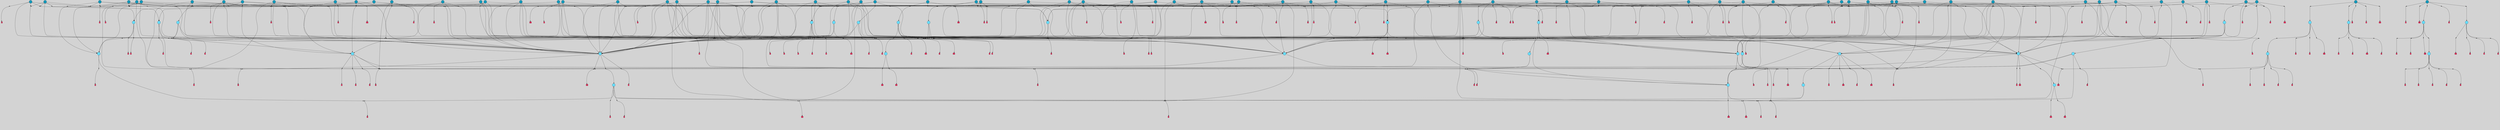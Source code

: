 // File exported with GEGELATI v1.3.1
// On the 2024-04-08 17:41:59
// With the File::TPGGraphDotExporter
digraph{
	graph[pad = "0.212, 0.055" bgcolor = lightgray]
	node[shape=circle style = filled label = ""]
		T3 [fillcolor="#66ddff"]
		T7 [fillcolor="#66ddff"]
		T9 [fillcolor="#66ddff"]
		T11 [fillcolor="#66ddff"]
		T27 [fillcolor="#66ddff"]
		T54 [fillcolor="#66ddff"]
		T59 [fillcolor="#66ddff"]
		T95 [fillcolor="#66ddff"]
		T111 [fillcolor="#66ddff"]
		T129 [fillcolor="#66ddff"]
		T159 [fillcolor="#66ddff"]
		T195 [fillcolor="#66ddff"]
		T213 [fillcolor="#66ddff"]
		T229 [fillcolor="#66ddff"]
		T240 [fillcolor="#66ddff"]
		T242 [fillcolor="#66ddff"]
		T278 [fillcolor="#1199bb"]
		T315 [fillcolor="#1199bb"]
		T321 [fillcolor="#66ddff"]
		T322 [fillcolor="#66ddff"]
		T323 [fillcolor="#66ddff"]
		T324 [fillcolor="#66ddff"]
		T325 [fillcolor="#66ddff"]
		T326 [fillcolor="#66ddff"]
		T327 [fillcolor="#66ddff"]
		T328 [fillcolor="#1199bb"]
		T330 [fillcolor="#1199bb"]
		T352 [fillcolor="#1199bb"]
		T394 [fillcolor="#66ddff"]
		T448 [fillcolor="#1199bb"]
		T465 [fillcolor="#1199bb"]
		T518 [fillcolor="#1199bb"]
		T529 [fillcolor="#1199bb"]
		T553 [fillcolor="#1199bb"]
		T556 [fillcolor="#1199bb"]
		T565 [fillcolor="#1199bb"]
		T582 [fillcolor="#1199bb"]
		T597 [fillcolor="#1199bb"]
		T600 [fillcolor="#1199bb"]
		T602 [fillcolor="#1199bb"]
		T603 [fillcolor="#1199bb"]
		T605 [fillcolor="#66ddff"]
		T621 [fillcolor="#1199bb"]
		T627 [fillcolor="#66ddff"]
		T631 [fillcolor="#1199bb"]
		T633 [fillcolor="#66ddff"]
		T635 [fillcolor="#1199bb"]
		T639 [fillcolor="#1199bb"]
		T643 [fillcolor="#66ddff"]
		T644 [fillcolor="#1199bb"]
		T647 [fillcolor="#1199bb"]
		T648 [fillcolor="#1199bb"]
		T649 [fillcolor="#1199bb"]
		T650 [fillcolor="#1199bb"]
		T651 [fillcolor="#1199bb"]
		T653 [fillcolor="#1199bb"]
		T654 [fillcolor="#1199bb"]
		T655 [fillcolor="#1199bb"]
		T656 [fillcolor="#1199bb"]
		T658 [fillcolor="#1199bb"]
		T659 [fillcolor="#1199bb"]
		T660 [fillcolor="#1199bb"]
		T661 [fillcolor="#1199bb"]
		T662 [fillcolor="#1199bb"]
		T663 [fillcolor="#1199bb"]
		T664 [fillcolor="#1199bb"]
		T667 [fillcolor="#1199bb"]
		T668 [fillcolor="#66ddff"]
		T669 [fillcolor="#66ddff"]
		T670 [fillcolor="#66ddff"]
		T671 [fillcolor="#1199bb"]
		T672 [fillcolor="#66ddff"]
		T673 [fillcolor="#66ddff"]
		T674 [fillcolor="#66ddff"]
		T676 [fillcolor="#1199bb"]
		T678 [fillcolor="#1199bb"]
		T679 [fillcolor="#1199bb"]
		T680 [fillcolor="#1199bb"]
		T681 [fillcolor="#1199bb"]
		T682 [fillcolor="#1199bb"]
		T683 [fillcolor="#1199bb"]
		T686 [fillcolor="#1199bb"]
		T689 [fillcolor="#1199bb"]
		T691 [fillcolor="#1199bb"]
		T692 [fillcolor="#1199bb"]
		T693 [fillcolor="#1199bb"]
		T695 [fillcolor="#1199bb"]
		T696 [fillcolor="#1199bb"]
		T697 [fillcolor="#1199bb"]
		T698 [fillcolor="#1199bb"]
		T699 [fillcolor="#1199bb"]
		T700 [fillcolor="#1199bb"]
		T701 [fillcolor="#1199bb"]
		T703 [fillcolor="#1199bb"]
		T704 [fillcolor="#1199bb"]
		T705 [fillcolor="#1199bb"]
		T706 [fillcolor="#1199bb"]
		T708 [fillcolor="#1199bb"]
		T709 [fillcolor="#1199bb"]
		T710 [fillcolor="#1199bb"]
		T712 [fillcolor="#1199bb"]
		T713 [fillcolor="#1199bb"]
		T714 [fillcolor="#1199bb"]
		T715 [fillcolor="#1199bb"]
		T716 [fillcolor="#1199bb"]
		T717 [fillcolor="#1199bb"]
		T718 [fillcolor="#1199bb"]
		T719 [fillcolor="#1199bb"]
		T720 [fillcolor="#1199bb"]
		T721 [fillcolor="#1199bb"]
		P8999 [fillcolor="#cccccc" shape=point] //6|
		I8999 [shape=box style=invis label="6|1&2|6#1|7&#92;n10|7&2|0#1|5&#92;n9|4&0|1#2|2&#92;n8|6&0|0#1|0&#92;n"]
		P8999 -> I8999[style=invis]
		A6153 [fillcolor="#ff3366" shape=box margin=0.03 width=0 height=0 label="3"]
		T3 -> P8999 -> A6153
		P9000 [fillcolor="#cccccc" shape=point] //3|
		I9000 [shape=box style=invis label="7|6&2|4#0|2&#92;n10|3&2|7#1|4&#92;n11|6&0|4#0|1&#92;n7|1&0|0#2|6&#92;n7|6&0|3#2|6&#92;n4|0&2|6#0|1&#92;n4|4&2|5#0|2&#92;n4|6&0|4#2|7&#92;n10|0&2|3#1|5&#92;n2|6&0|5#0|2&#92;n1|0&2|3#0|7&#92;n1|6&2|0#0|5&#92;n6|2&0|1#0|7&#92;n9|2&0|3#2|7&#92;n5|3&0|6#0|6&#92;n1|7&2|5#2|3&#92;n8|1&2|7#0|6&#92;n1|0&2|5#2|1&#92;n7|1&2|2#2|5&#92;n7|4&2|6#0|3&#92;n"]
		P9000 -> I9000[style=invis]
		A6154 [fillcolor="#ff3366" shape=box margin=0.03 width=0 height=0 label="4"]
		T3 -> P9000 -> A6154
		P9001 [fillcolor="#cccccc" shape=point] //-3|
		I9001 [shape=box style=invis label="1|6&2|7#0|7&#92;n10|2&0|7#1|3&#92;n9|6&2|7#2|2&#92;n5|3&0|7#0|7&#92;n1|6&2|3#0|0&#92;n2|3&2|3#2|2&#92;n5|1&2|6#0|6&#92;n"]
		P9001 -> I9001[style=invis]
		A6155 [fillcolor="#ff3366" shape=box margin=0.03 width=0 height=0 label="7"]
		T7 -> P9001 -> A6155
		P9002 [fillcolor="#cccccc" shape=point] //5|
		I9002 [shape=box style=invis label="0|5&2|3#0|1&#92;n0|6&2|1#2|4&#92;n6|2&2|6#0|7&#92;n7|4&0|3#0|1&#92;n5|4&0|7#1|6&#92;n9|1&0|5#2|2&#92;n6|3&2|3#1|7&#92;n11|7&2|4#1|6&#92;n2|5&0|1#0|0&#92;n4|7&0|0#0|2&#92;n6|2&0|6#0|0&#92;n2|1&2|6#2|4&#92;n10|0&2|0#1|0&#92;n6|6&2|4#0|6&#92;n"]
		P9002 -> I9002[style=invis]
		A6156 [fillcolor="#ff3366" shape=box margin=0.03 width=0 height=0 label="8"]
		T7 -> P9002 -> A6156
		P9003 [fillcolor="#cccccc" shape=point] //-6|
		I9003 [shape=box style=invis label="11|1&0|7#2|0&#92;n10|4&0|1#1|0&#92;n4|3&2|4#2|1&#92;n0|5&2|0#0|0&#92;n6|1&0|0#0|3&#92;n8|2&2|0#0|4&#92;n11|4&2|0#1|6&#92;n7|0&2|6#2|3&#92;n5|3&2|6#2|0&#92;n2|0&2|0#0|4&#92;n"]
		P9003 -> I9003[style=invis]
		A6157 [fillcolor="#ff3366" shape=box margin=0.03 width=0 height=0 label="9"]
		T9 -> P9003 -> A6157
		P9004 [fillcolor="#cccccc" shape=point] //2|
		I9004 [shape=box style=invis label="6|3&2|7#1|4&#92;n8|6&0|0#2|5&#92;n2|1&0|2#0|3&#92;n8|7&0|6#0|4&#92;n2|1&2|0#0|1&#92;n0|0&2|2#2|3&#92;n6|6&0|7#2|1&#92;n6|1&0|7#2|6&#92;n5|4&2|7#0|4&#92;n0|3&0|4#2|0&#92;n11|0&2|0#2|5&#92;n4|5&2|5#2|4&#92;n5|7&0|6#0|4&#92;n9|7&2|5#0|3&#92;n5|4&2|1#0|3&#92;n5|3&0|1#1|7&#92;n0|4&0|3#2|5&#92;n"]
		P9004 -> I9004[style=invis]
		A6158 [fillcolor="#ff3366" shape=box margin=0.03 width=0 height=0 label="10"]
		T9 -> P9004 -> A6158
		P9005 [fillcolor="#cccccc" shape=point] //6|
		I9005 [shape=box style=invis label="3|0&2|7#2|2&#92;n3|2&0|4#2|5&#92;n5|1&0|2#1|0&#92;n8|7&0|1#2|0&#92;n8|5&0|3#0|6&#92;n0|2&0|2#2|3&#92;n1|5&2|5#0|5&#92;n5|6&0|6#0|7&#92;n6|7&0|0#2|6&#92;n1|2&2|3#0|0&#92;n7|7&2|3#0|4&#92;n0|7&2|7#0|6&#92;n1|0&2|2#2|7&#92;n4|4&0|1#0|0&#92;n"]
		P9005 -> I9005[style=invis]
		A6159 [fillcolor="#ff3366" shape=box margin=0.03 width=0 height=0 label="11"]
		T11 -> P9005 -> A6159
		P9006 [fillcolor="#cccccc" shape=point] //-4|
		I9006 [shape=box style=invis label="4|1&0|4#2|6&#92;n1|2&2|2#2|0&#92;n1|2&2|0#0|6&#92;n8|4&2|3#2|5&#92;n5|5&2|1#1|0&#92;n"]
		P9006 -> I9006[style=invis]
		A6160 [fillcolor="#ff3366" shape=box margin=0.03 width=0 height=0 label="12"]
		T11 -> P9006 -> A6160
		P9007 [fillcolor="#cccccc" shape=point] //2|
		I9007 [shape=box style=invis label="9|1&2|3#0|1&#92;n5|2&2|0#2|4&#92;n3|6&2|5#2|7&#92;n7|0&2|5#0|4&#92;n1|2&0|3#0|5&#92;n7|3&2|7#0|0&#92;n"]
		P9007 -> I9007[style=invis]
		A6161 [fillcolor="#ff3366" shape=box margin=0.03 width=0 height=0 label="2"]
		T27 -> P9007 -> A6161
		P9008 [fillcolor="#cccccc" shape=point] //-6|
		I9008 [shape=box style=invis label="7|5&0|4#0|4&#92;n11|0&2|5#2|1&#92;n"]
		P9008 -> I9008[style=invis]
		A6162 [fillcolor="#ff3366" shape=box margin=0.03 width=0 height=0 label="3"]
		T27 -> P9008 -> A6162
		T27 -> P9000
		P9009 [fillcolor="#cccccc" shape=point] //0|
		I9009 [shape=box style=invis label="2|5&0|1#0|6&#92;n6|1&2|2#2|7&#92;n8|0&0|3#1|4&#92;n4|3&2|5#2|4&#92;n8|1&2|4#0|0&#92;n6|6&0|1#2|6&#92;n11|7&2|4#2|5&#92;n6|2&2|4#0|2&#92;n8|5&2|4#2|4&#92;n2|1&2|1#2|2&#92;n2|7&2|5#2|6&#92;n9|7&0|5#0|4&#92;n1|2&0|5#2|6&#92;n4|2&2|3#2|7&#92;n3|3&2|1#0|2&#92;n"]
		P9009 -> I9009[style=invis]
		A6163 [fillcolor="#ff3366" shape=box margin=0.03 width=0 height=0 label="5"]
		T27 -> P9009 -> A6163
		P9010 [fillcolor="#cccccc" shape=point] //0|
		I9010 [shape=box style=invis label="4|0&0|3#2|7&#92;n10|2&0|3#1|7&#92;n3|5&0|2#0|3&#92;n4|5&0|0#2|1&#92;n10|7&2|0#1|2&#92;n5|3&2|3#1|6&#92;n9|5&2|0#0|4&#92;n5|4&2|7#0|2&#92;n10|3&2|7#1|4&#92;n7|2&0|1#2|6&#92;n8|6&0|5#0|5&#92;n8|7&2|3#0|5&#92;n2|6&2|4#0|0&#92;n"]
		P9010 -> I9010[style=invis]
		A6164 [fillcolor="#ff3366" shape=box margin=0.03 width=0 height=0 label="5"]
		T27 -> P9010 -> A6164
		P9011 [fillcolor="#cccccc" shape=point] //8|
		I9011 [shape=box style=invis label="9|0&0|1#2|0&#92;n10|1&2|5#1|4&#92;n8|2&2|6#0|4&#92;n2|4&2|5#2|3&#92;n4|2&2|2#0|2&#92;n7|5&0|2#0|0&#92;n8|2&2|1#1|3&#92;n8|7&0|7#2|1&#92;n1|1&0|0#0|7&#92;n5|6&2|5#1|0&#92;n6|6&2|5#0|0&#92;n11|4&0|3#2|6&#92;n4|2&2|4#0|7&#92;n5|6&0|1#2|0&#92;n11|3&0|2#0|7&#92;n"]
		P9011 -> I9011[style=invis]
		A6165 [fillcolor="#ff3366" shape=box margin=0.03 width=0 height=0 label="6"]
		T54 -> P9011 -> A6165
		P9012 [fillcolor="#cccccc" shape=point] //5|
		I9012 [shape=box style=invis label="3|0&2|0#0|1&#92;n3|0&0|7#0|1&#92;n5|3&0|2#2|6&#92;n4|4&2|4#2|6&#92;n11|2&0|7#1|6&#92;n2|7&2|2#2|5&#92;n9|3&2|6#2|7&#92;n7|7&0|0#0|4&#92;n6|1&2|4#2|3&#92;n5|4&2|0#1|6&#92;n1|3&0|7#0|4&#92;n"]
		P9012 -> I9012[style=invis]
		A6166 [fillcolor="#ff3366" shape=box margin=0.03 width=0 height=0 label="7"]
		T54 -> P9012 -> A6166
		P9013 [fillcolor="#cccccc" shape=point] //-10|
		I9013 [shape=box style=invis label="3|6&0|0#0|4&#92;n4|1&2|4#0|1&#92;n5|1&0|1#0|4&#92;n5|5&2|6#0|5&#92;n6|5&0|6#0|3&#92;n11|1&2|0#0|1&#92;n0|7&2|0#0|3&#92;n1|2&0|6#0|1&#92;n8|0&0|4#2|0&#92;n0|4&0|7#2|7&#92;n7|0&2|7#1|3&#92;n3|1&0|5#2|5&#92;n5|1&0|4#0|3&#92;n2|2&0|2#0|0&#92;n8|3&0|1#0|7&#92;n3|0&0|3#0|5&#92;n7|2&0|5#2|0&#92;n6|3&2|7#1|5&#92;n4|7&2|7#2|1&#92;n"]
		P9013 -> I9013[style=invis]
		A6167 [fillcolor="#ff3366" shape=box margin=0.03 width=0 height=0 label="14"]
		T54 -> P9013 -> A6167
		T54 -> P9002
		P9014 [fillcolor="#cccccc" shape=point] //8|
		I9014 [shape=box style=invis label="9|0&0|1#2|0&#92;n10|1&2|5#1|4&#92;n8|2&2|6#0|4&#92;n4|5&0|3#0|1&#92;n2|4&2|5#2|3&#92;n4|2&2|2#0|2&#92;n7|5&0|2#0|0&#92;n8|2&2|1#1|3&#92;n8|7&0|7#2|1&#92;n1|1&0|0#0|7&#92;n5|6&2|5#1|0&#92;n6|3&2|5#0|0&#92;n11|4&0|3#2|6&#92;n1|2&2|4#0|7&#92;n5|6&0|1#2|0&#92;n11|3&0|2#0|7&#92;n"]
		P9014 -> I9014[style=invis]
		A6168 [fillcolor="#ff3366" shape=box margin=0.03 width=0 height=0 label="6"]
		T59 -> P9014 -> A6168
		T59 -> P9012
		T59 -> P9003
		T59 -> P9012
		P9015 [fillcolor="#cccccc" shape=point] //4|
		I9015 [shape=box style=invis label="4|3&0|6#0|3&#92;n5|7&2|3#2|2&#92;n5|6&0|7#1|2&#92;n1|4&2|6#0|3&#92;n8|4&2|1#2|5&#92;n9|5&2|4#1|4&#92;n2|4&0|5#0|7&#92;n10|0&0|6#1|3&#92;n3|0&0|6#0|2&#92;n2|7&2|7#2|6&#92;n5|2&0|5#1|5&#92;n10|4&2|5#1|7&#92;n4|0&0|4#2|4&#92;n11|1&0|4#2|6&#92;n10|6&2|0#1|4&#92;n9|7&0|3#1|4&#92;n4|5&2|7#0|6&#92;n11|5&2|6#2|3&#92;n0|3&0|5#0|1&#92;n"]
		P9015 -> I9015[style=invis]
		A6169 [fillcolor="#ff3366" shape=box margin=0.03 width=0 height=0 label="13"]
		T95 -> P9015 -> A6169
		P9016 [fillcolor="#cccccc" shape=point] //8|
		I9016 [shape=box style=invis label="9|7&0|5#2|5&#92;n3|3&2|3#0|2&#92;n9|5&2|2#1|0&#92;n2|3&0|6#0|3&#92;n4|4&2|5#2|7&#92;n11|3&2|0#1|5&#92;n6|6&2|1#2|2&#92;n4|6&0|1#2|2&#92;n2|5&2|7#2|2&#92;n7|7&2|2#2|3&#92;n6|5&0|3#2|6&#92;n6|7&0|6#0|2&#92;n"]
		P9016 -> I9016[style=invis]
		A6170 [fillcolor="#ff3366" shape=box margin=0.03 width=0 height=0 label="14"]
		T95 -> P9016 -> A6170
		P9017 [fillcolor="#cccccc" shape=point] //2|
		I9017 [shape=box style=invis label="4|1&0|4#2|6&#92;n5|5&2|1#1|0&#92;n1|0&2|0#0|6&#92;n8|4&2|3#2|5&#92;n"]
		P9017 -> I9017[style=invis]
		T95 -> P9017 -> T11
		P9018 [fillcolor="#cccccc" shape=point] //-9|
		I9018 [shape=box style=invis label="2|0&2|0#2|1&#92;n4|4&2|4#2|6&#92;n9|1&0|3#1|7&#92;n5|3&0|2#2|6&#92;n2|7&2|2#2|5&#92;n5|4&2|0#1|6&#92;n3|0&0|7#0|1&#92;n1|3&0|7#0|4&#92;n11|6&2|2#0|7&#92;n7|7&0|0#0|4&#92;n11|0&0|7#1|6&#92;n9|3&2|6#2|7&#92;n"]
		P9018 -> I9018[style=invis]
		A6171 [fillcolor="#ff3366" shape=box margin=0.03 width=0 height=0 label="7"]
		T95 -> P9018 -> A6171
		P9019 [fillcolor="#cccccc" shape=point] //-8|
		I9019 [shape=box style=invis label="7|5&0|4#2|4&#92;n"]
		P9019 -> I9019[style=invis]
		A6172 [fillcolor="#ff3366" shape=box margin=0.03 width=0 height=0 label="3"]
		T95 -> P9019 -> A6172
		P9020 [fillcolor="#cccccc" shape=point] //-5|
		I9020 [shape=box style=invis label="0|0&2|3#0|2&#92;n10|5&0|6#1|3&#92;n7|3&0|6#2|3&#92;n3|4&0|6#0|6&#92;n10|5&0|2#1|1&#92;n5|0&0|1#0|3&#92;n6|6&2|5#1|5&#92;n7|4&0|2#1|7&#92;n5|7&0|1#2|5&#92;n1|5&0|0#0|3&#92;n7|5&2|1#2|6&#92;n9|0&0|2#0|0&#92;n4|0&2|4#0|0&#92;n4|6&0|0#2|3&#92;n3|1&0|6#2|5&#92;n7|7&2|1#2|3&#92;n9|4&2|2#0|6&#92;n"]
		P9020 -> I9020[style=invis]
		T111 -> P9020 -> T9
		P9021 [fillcolor="#cccccc" shape=point] //7|
		I9021 [shape=box style=invis label="7|4&2|1#2|0&#92;n4|1&2|4#2|3&#92;n5|0&2|0#2|2&#92;n6|1&2|4#2|6&#92;n"]
		P9021 -> I9021[style=invis]
		A6173 [fillcolor="#ff3366" shape=box margin=0.03 width=0 height=0 label="9"]
		T111 -> P9021 -> A6173
		P9022 [fillcolor="#cccccc" shape=point] //2|
		I9022 [shape=box style=invis label="3|0&2|0#0|1&#92;n11|2&0|7#1|6&#92;n8|7&2|4#0|5&#92;n5|3&0|2#2|6&#92;n4|4&2|4#2|6&#92;n3|0&0|7#0|1&#92;n2|7&2|2#2|5&#92;n9|3&2|6#2|7&#92;n7|7&0|0#0|4&#92;n6|1&2|4#1|3&#92;n5|4&2|0#1|6&#92;n1|3&0|7#0|4&#92;n"]
		P9022 -> I9022[style=invis]
		A6174 [fillcolor="#ff3366" shape=box margin=0.03 width=0 height=0 label="7"]
		T111 -> P9022 -> A6174
		T111 -> P9003
		T129 -> P9011
		T129 -> P9012
		P9023 [fillcolor="#cccccc" shape=point] //10|
		I9023 [shape=box style=invis label="4|5&2|7#2|1&#92;n1|7&2|3#0|6&#92;n3|5&2|2#0|3&#92;n10|3&0|7#1|4&#92;n7|1&0|4#2|6&#92;n10|2&0|3#1|7&#92;n9|5&2|0#0|4&#92;n4|0&0|3#2|7&#92;n11|4&2|6#1|2&#92;n5|4&2|7#0|2&#92;n2|6&2|4#0|0&#92;n6|5&0|7#2|1&#92;n5|3&2|3#1|6&#92;n10|7&2|0#1|2&#92;n"]
		P9023 -> I9023[style=invis]
		A6175 [fillcolor="#ff3366" shape=box margin=0.03 width=0 height=0 label="5"]
		T129 -> P9023 -> A6175
		P9024 [fillcolor="#cccccc" shape=point] //5|
		I9024 [shape=box style=invis label="9|4&2|3#1|3&#92;n0|4&2|4#0|5&#92;n6|1&2|6#2|5&#92;n4|0&0|5#2|0&#92;n"]
		P9024 -> I9024[style=invis]
		A6176 [fillcolor="#ff3366" shape=box margin=0.03 width=0 height=0 label="7"]
		T129 -> P9024 -> A6176
		P9025 [fillcolor="#cccccc" shape=point] //6|
		I9025 [shape=box style=invis label="9|4&2|7#0|6&#92;n8|4&0|1#1|0&#92;n1|3&0|0#2|1&#92;n2|4&0|6#2|2&#92;n5|1&2|5#0|7&#92;n3|0&0|3#2|6&#92;n2|2&2|6#0|2&#92;n8|4&0|4#2|2&#92;n5|1&2|4#0|3&#92;n9|4&0|6#0|6&#92;n5|0&2|2#1|5&#92;n11|7&0|0#1|1&#92;n0|4&0|3#0|3&#92;n7|7&2|4#2|5&#92;n1|5&0|1#2|1&#92;n"]
		P9025 -> I9025[style=invis]
		A6177 [fillcolor="#ff3366" shape=box margin=0.03 width=0 height=0 label="1"]
		T129 -> P9025 -> A6177
		P9026 [fillcolor="#cccccc" shape=point] //7|
		I9026 [shape=box style=invis label="7|0&2|1#2|0&#92;n9|7&2|1#1|7&#92;n8|2&0|1#1|0&#92;n6|6&0|2#1|1&#92;n2|2&0|5#0|0&#92;n5|7&0|0#2|1&#92;n5|1&2|5#1|5&#92;n4|7&2|4#2|3&#92;n10|5&2|2#1|5&#92;n1|3&2|2#2|0&#92;n10|2&2|6#1|5&#92;n"]
		P9026 -> I9026[style=invis]
		A6178 [fillcolor="#ff3366" shape=box margin=0.03 width=0 height=0 label="1"]
		T159 -> P9026 -> A6178
		P9027 [fillcolor="#cccccc" shape=point] //7|
		I9027 [shape=box style=invis label="7|4&2|7#0|4&#92;n4|6&0|1#2|5&#92;n2|1&2|3#0|0&#92;n4|3&2|0#0|1&#92;n0|0&2|7#2|7&#92;n7|7&0|5#2|3&#92;n5|0&2|1#2|2&#92;n10|0&0|4#1|2&#92;n4|4&0|7#0|0&#92;n6|7&0|2#0|1&#92;n1|4&2|5#0|4&#92;n"]
		P9027 -> I9027[style=invis]
		A6179 [fillcolor="#ff3366" shape=box margin=0.03 width=0 height=0 label="0"]
		T159 -> P9027 -> A6179
		P9028 [fillcolor="#cccccc" shape=point] //5|
		I9028 [shape=box style=invis label="0|5&2|3#0|1&#92;n0|6&2|1#2|4&#92;n6|2&2|6#0|7&#92;n9|0&2|7#1|1&#92;n7|4&0|3#0|1&#92;n11|7&2|4#1|6&#92;n9|1&0|5#2|2&#92;n5|4&0|7#1|6&#92;n2|5&0|1#0|0&#92;n4|7&0|0#0|2&#92;n6|2&0|6#0|0&#92;n2|1&2|6#2|4&#92;n10|0&0|0#1|0&#92;n6|6&2|4#0|6&#92;n"]
		P9028 -> I9028[style=invis]
		T159 -> P9028 -> T129
		P9029 [fillcolor="#cccccc" shape=point] //5|
		I9029 [shape=box style=invis label="3|0&2|0#2|1&#92;n3|0&0|7#0|1&#92;n5|3&0|2#2|6&#92;n4|4&2|4#2|6&#92;n5|4&2|0#1|6&#92;n2|7&2|2#2|5&#92;n1|3&0|7#0|4&#92;n11|6&2|2#0|7&#92;n7|7&0|0#0|4&#92;n6|1&2|4#2|3&#92;n11|0&0|7#1|6&#92;n9|3&2|6#2|7&#92;n"]
		P9029 -> I9029[style=invis]
		A6180 [fillcolor="#ff3366" shape=box margin=0.03 width=0 height=0 label="7"]
		T195 -> P9029 -> A6180
		P9030 [fillcolor="#cccccc" shape=point] //4|
		I9030 [shape=box style=invis label="7|1&0|6#0|1&#92;n6|7&2|7#1|7&#92;n10|1&2|1#1|1&#92;n9|6&2|2#1|4&#92;n4|7&0|4#2|2&#92;n9|6&0|5#1|1&#92;n10|0&2|6#1|6&#92;n5|1&0|1#2|3&#92;n10|1&0|5#1|0&#92;n3|4&2|3#0|0&#92;n8|2&0|5#2|4&#92;n1|6&2|0#0|0&#92;n2|3&0|1#2|6&#92;n5|2&2|2#1|6&#92;n2|2&0|1#2|1&#92;n3|1&2|7#0|3&#92;n6|7&2|3#0|4&#92;n"]
		P9030 -> I9030[style=invis]
		A6181 [fillcolor="#ff3366" shape=box margin=0.03 width=0 height=0 label="10"]
		T195 -> P9030 -> A6181
		P9031 [fillcolor="#cccccc" shape=point] //-4|
		I9031 [shape=box style=invis label="0|4&0|0#2|7&#92;n8|5&2|4#2|4&#92;n4|3&2|5#2|4&#92;n11|7&2|2#2|5&#92;n6|5&2|2#2|7&#92;n3|2&0|7#0|7&#92;n3|3&2|1#0|3&#92;n2|6&0|3#2|5&#92;n0|1&2|6#2|2&#92;n8|2&0|0#1|6&#92;n0|7&0|5#0|4&#92;n9|5&0|3#2|7&#92;n2|7&2|5#2|6&#92;n9|0&2|0#0|1&#92;n1|2&2|4#0|2&#92;n"]
		P9031 -> I9031[style=invis]
		T195 -> P9031 -> T27
		T195 -> P9027
		P9032 [fillcolor="#cccccc" shape=point] //6|
		I9032 [shape=box style=invis label="9|4&2|7#0|6&#92;n8|4&0|1#1|0&#92;n1|3&0|0#2|1&#92;n2|4&0|6#2|2&#92;n5|1&2|5#0|7&#92;n3|0&0|3#2|6&#92;n2|2&2|6#0|2&#92;n8|4&0|4#2|2&#92;n5|1&2|4#0|3&#92;n9|4&0|6#0|6&#92;n5|0&2|2#1|5&#92;n11|7&0|0#1|1&#92;n0|4&0|3#0|3&#92;n7|7&2|4#2|5&#92;n1|5&0|1#2|1&#92;n"]
		P9032 -> I9032[style=invis]
		A6182 [fillcolor="#ff3366" shape=box margin=0.03 width=0 height=0 label="1"]
		T213 -> P9032 -> A6182
		P9033 [fillcolor="#cccccc" shape=point] //5|
		I9033 [shape=box style=invis label="9|4&2|3#1|3&#92;n0|4&2|4#0|5&#92;n6|1&2|6#2|5&#92;n4|0&0|5#2|0&#92;n"]
		P9033 -> I9033[style=invis]
		A6183 [fillcolor="#ff3366" shape=box margin=0.03 width=0 height=0 label="7"]
		T213 -> P9033 -> A6183
		P9034 [fillcolor="#cccccc" shape=point] //8|
		I9034 [shape=box style=invis label="9|0&0|1#2|0&#92;n10|1&2|5#1|4&#92;n8|2&2|6#0|4&#92;n2|4&2|5#2|3&#92;n4|2&2|2#0|2&#92;n7|5&0|2#0|0&#92;n8|2&2|1#1|3&#92;n8|7&0|7#2|1&#92;n1|1&0|0#0|7&#92;n5|6&2|5#1|0&#92;n6|6&2|5#0|0&#92;n11|4&0|3#2|6&#92;n4|2&2|4#0|7&#92;n5|6&0|1#2|0&#92;n11|3&0|2#0|7&#92;n"]
		P9034 -> I9034[style=invis]
		A6184 [fillcolor="#ff3366" shape=box margin=0.03 width=0 height=0 label="6"]
		T213 -> P9034 -> A6184
		P9035 [fillcolor="#cccccc" shape=point] //10|
		I9035 [shape=box style=invis label="4|5&2|7#2|1&#92;n1|7&2|3#0|6&#92;n3|5&2|2#0|3&#92;n10|3&0|7#1|4&#92;n7|1&0|4#2|6&#92;n10|2&0|3#1|7&#92;n9|5&2|0#0|4&#92;n4|0&0|3#2|7&#92;n11|4&2|6#1|2&#92;n5|4&2|7#0|2&#92;n2|6&2|4#0|0&#92;n6|5&0|7#2|1&#92;n5|3&2|3#1|6&#92;n10|7&2|0#1|2&#92;n"]
		P9035 -> I9035[style=invis]
		A6185 [fillcolor="#ff3366" shape=box margin=0.03 width=0 height=0 label="5"]
		T213 -> P9035 -> A6185
		P9036 [fillcolor="#cccccc" shape=point] //5|
		I9036 [shape=box style=invis label="3|0&2|0#0|1&#92;n3|0&0|7#0|1&#92;n5|3&0|2#2|6&#92;n4|4&2|4#2|6&#92;n11|2&0|7#1|6&#92;n2|7&2|2#2|5&#92;n9|3&2|6#2|7&#92;n7|7&0|0#0|4&#92;n6|1&2|4#2|3&#92;n5|4&2|0#1|6&#92;n1|3&0|7#0|4&#92;n"]
		P9036 -> I9036[style=invis]
		A6186 [fillcolor="#ff3366" shape=box margin=0.03 width=0 height=0 label="7"]
		T213 -> P9036 -> A6186
		P9037 [fillcolor="#cccccc" shape=point] //-2|
		I9037 [shape=box style=invis label="5|2&2|0#2|4&#92;n9|1&2|3#0|1&#92;n3|6&2|5#2|7&#92;n7|0&2|1#0|4&#92;n1|2&0|3#0|5&#92;n7|3&2|7#0|0&#92;n"]
		P9037 -> I9037[style=invis]
		A6187 [fillcolor="#ff3366" shape=box margin=0.03 width=0 height=0 label="2"]
		T229 -> P9037 -> A6187
		P9038 [fillcolor="#cccccc" shape=point] //9|
		I9038 [shape=box style=invis label="7|1&2|2#2|5&#92;n1|0&2|5#2|1&#92;n11|6&0|4#0|1&#92;n10|6&0|3#1|6&#92;n7|1&0|0#2|6&#92;n4|0&2|6#0|1&#92;n4|6&0|4#2|7&#92;n10|0&2|3#1|0&#92;n1|0&2|3#0|7&#92;n1|6&2|0#0|5&#92;n6|2&0|1#0|7&#92;n9|2&0|3#2|7&#92;n5|3&0|6#0|6&#92;n3|1&0|3#0|5&#92;n1|7&2|5#2|3&#92;n8|1&2|7#0|6&#92;n10|3&2|0#1|4&#92;n7|6&2|4#0|2&#92;n7|4&2|6#0|3&#92;n"]
		P9038 -> I9038[style=invis]
		T229 -> P9038 -> T7
		P9039 [fillcolor="#cccccc" shape=point] //2|
		I9039 [shape=box style=invis label="8|6&0|2#0|5&#92;n10|5&2|3#1|7&#92;n5|6&0|1#2|5&#92;n11|3&0|0#2|2&#92;n0|3&2|1#0|6&#92;n9|7&2|6#0|1&#92;n4|6&2|7#0|2&#92;n8|0&0|6#2|0&#92;n11|2&0|7#0|1&#92;n3|7&2|4#0|7&#92;n5|1&0|1#0|6&#92;n7|6&2|7#2|4&#92;n6|1&0|3#0|2&#92;n6|6&2|5#1|2&#92;n8|5&0|2#0|0&#92;n0|2&0|3#0|0&#92;n2|5&2|5#2|1&#92;n10|4&0|1#1|0&#92;n4|3&2|5#0|4&#92;n"]
		P9039 -> I9039[style=invis]
		A6188 [fillcolor="#ff3366" shape=box margin=0.03 width=0 height=0 label="11"]
		T229 -> P9039 -> A6188
		P9040 [fillcolor="#cccccc" shape=point] //-7|
		I9040 [shape=box style=invis label="11|2&2|6#1|1&#92;n2|3&0|6#2|3&#92;n10|0&0|2#1|4&#92;n"]
		P9040 -> I9040[style=invis]
		T229 -> P9040 -> T111
		P9041 [fillcolor="#cccccc" shape=point] //-1|
		I9041 [shape=box style=invis label="6|4&0|4#2|4&#92;n4|5&2|5#2|4&#92;n9|7&2|5#0|3&#92;n3|7&2|6#0|6&#92;n8|7&0|6#0|4&#92;n2|1&2|0#0|1&#92;n8|6&0|0#2|5&#92;n2|1&0|2#0|3&#92;n6|1&0|7#2|6&#92;n6|3&0|1#1|6&#92;n5|4&2|7#0|4&#92;n0|7&0|4#2|0&#92;n11|0&2|0#2|5&#92;n3|7&2|0#2|7&#92;n8|3&2|7#1|4&#92;n5|7&0|6#0|4&#92;n0|0&2|3#2|3&#92;n5|4&2|1#0|3&#92;n0|4&0|3#2|5&#92;n"]
		P9041 -> I9041[style=invis]
		A6189 [fillcolor="#ff3366" shape=box margin=0.03 width=0 height=0 label="10"]
		T229 -> P9041 -> A6189
		P9042 [fillcolor="#cccccc" shape=point] //5|
		I9042 [shape=box style=invis label="1|6&2|7#0|7&#92;n9|2&2|7#2|2&#92;n10|2&0|7#1|3&#92;n5|3&0|7#0|7&#92;n7|0&2|7#2|2&#92;n1|6&2|3#0|0&#92;n2|3&2|3#2|2&#92;n"]
		P9042 -> I9042[style=invis]
		A6190 [fillcolor="#ff3366" shape=box margin=0.03 width=0 height=0 label="7"]
		T240 -> P9042 -> A6190
		P9043 [fillcolor="#cccccc" shape=point] //-8|
		I9043 [shape=box style=invis label="7|5&0|2#2|1&#92;n1|0&2|6#0|0&#92;n7|1&2|6#1|1&#92;n8|7&0|3#1|6&#92;n3|7&2|3#2|4&#92;n"]
		P9043 -> I9043[style=invis]
		A6191 [fillcolor="#ff3366" shape=box margin=0.03 width=0 height=0 label="2"]
		T240 -> P9043 -> A6191
		P9044 [fillcolor="#cccccc" shape=point] //-3|
		I9044 [shape=box style=invis label="1|1&2|1#0|1&#92;n1|4&0|0#2|4&#92;n11|0&2|3#0|2&#92;n11|6&0|4#0|1&#92;n5|2&0|6#1|5&#92;n3|7&2|6#2|7&#92;n7|7&0|1#2|1&#92;n9|5&2|2#2|0&#92;n6|5&2|6#1|4&#92;n0|7&0|5#2|4&#92;n8|1&0|0#2|3&#92;n0|5&0|3#0|5&#92;n2|0&2|4#0|5&#92;n7|5&2|7#1|3&#92;n8|3&0|0#1|2&#92;n"]
		P9044 -> I9044[style=invis]
		A6192 [fillcolor="#ff3366" shape=box margin=0.03 width=0 height=0 label="1"]
		T240 -> P9044 -> A6192
		P9045 [fillcolor="#cccccc" shape=point] //-9|
		I9045 [shape=box style=invis label="4|7&2|6#0|5&#92;n11|3&0|2#2|6&#92;n10|2&2|4#1|6&#92;n3|0&2|6#2|7&#92;n4|3&0|5#0|7&#92;n2|3&0|7#0|7&#92;n10|6&0|7#1|5&#92;n10|1&2|2#1|1&#92;n1|7&0|3#2|6&#92;n"]
		P9045 -> I9045[style=invis]
		A6193 [fillcolor="#ff3366" shape=box margin=0.03 width=0 height=0 label="4"]
		T242 -> P9045 -> A6193
		P9046 [fillcolor="#cccccc" shape=point] //7|
		I9046 [shape=box style=invis label="7|2&0|4#1|3&#92;n7|7&0|0#0|4&#92;n4|4&2|4#2|6&#92;n2|3&2|2#2|5&#92;n8|0&0|2#2|1&#92;n9|3&2|6#2|7&#92;n6|4&2|4#2|3&#92;n3|3&2|0#0|1&#92;n6|4&2|0#1|6&#92;n5|3&0|7#0|4&#92;n"]
		P9046 -> I9046[style=invis]
		A6194 [fillcolor="#ff3366" shape=box margin=0.03 width=0 height=0 label="7"]
		T242 -> P9046 -> A6194
		P9047 [fillcolor="#cccccc" shape=point] //2|
		I9047 [shape=box style=invis label="4|5&2|7#2|1&#92;n1|7&2|3#0|6&#92;n3|5&2|2#0|3&#92;n10|3&2|7#1|4&#92;n7|1&0|4#2|6&#92;n4|0&0|3#2|7&#92;n9|5&2|0#0|4&#92;n10|2&0|3#1|7&#92;n11|4&2|6#1|2&#92;n10|3&2|1#1|6&#92;n5|4&2|7#0|2&#92;n2|6&2|4#0|0&#92;n6|5&0|7#2|1&#92;n5|3&2|3#1|6&#92;n10|7&2|0#1|2&#92;n"]
		P9047 -> I9047[style=invis]
		A6195 [fillcolor="#ff3366" shape=box margin=0.03 width=0 height=0 label="5"]
		T242 -> P9047 -> A6195
		P9048 [fillcolor="#cccccc" shape=point] //7|
		I9048 [shape=box style=invis label="8|4&2|1#2|5&#92;n4|1&2|7#2|1&#92;n11|5&2|6#0|3&#92;n10|4&2|5#1|7&#92;n4|0&0|4#2|4&#92;n4|5&2|7#0|6&#92;n9|5&2|4#0|4&#92;n2|4&0|5#0|7&#92;n1|4&2|6#0|3&#92;n2|7&2|7#2|6&#92;n3|0&0|6#0|2&#92;n10|0&2|6#1|3&#92;n4|4&0|6#0|7&#92;n10|6&2|0#1|4&#92;n5|4&2|6#1|1&#92;n9|7&0|3#0|4&#92;n5|6&0|7#1|2&#92;n5|7&2|3#2|2&#92;n0|3&0|5#0|1&#92;n"]
		P9048 -> I9048[style=invis]
		T242 -> P9048 -> T9
		T278 -> P9015
		P9049 [fillcolor="#cccccc" shape=point] //1|
		I9049 [shape=box style=invis label="0|4&0|1#0|1&#92;n10|5&2|5#1|6&#92;n7|7&2|5#2|2&#92;n9|5&0|7#2|7&#92;n8|4&0|3#2|7&#92;n11|0&2|3#0|5&#92;n7|0&0|0#0|1&#92;n4|2&0|4#0|5&#92;n5|1&0|6#2|7&#92;n11|3&0|7#1|3&#92;n"]
		P9049 -> I9049[style=invis]
		T278 -> P9049 -> T7
		P9050 [fillcolor="#cccccc" shape=point] //-3|
		I9050 [shape=box style=invis label="4|5&0|0#0|0&#92;n4|7&0|0#0|2&#92;n0|6&2|1#2|4&#92;n9|1&0|5#2|2&#92;n10|0&2|0#1|0&#92;n6|6&2|4#0|6&#92;n2|5&0|1#0|0&#92;n6|3&2|3#1|7&#92;n11|7&2|4#1|6&#92;n6|2&2|6#0|1&#92;n6|2&0|0#0|0&#92;n9|1&2|6#2|4&#92;n10|4&0|3#1|1&#92;n5|4&2|7#1|6&#92;n"]
		P9050 -> I9050[style=invis]
		T278 -> P9050 -> T95
		P9051 [fillcolor="#cccccc" shape=point] //5|
		I9051 [shape=box style=invis label="11|7&2|0#1|7&#92;n1|5&2|4#2|4&#92;n4|3&0|1#0|5&#92;n1|6&0|0#0|4&#92;n8|6&2|4#0|0&#92;n4|0&2|0#0|5&#92;n10|4&2|0#1|0&#92;n4|4&0|5#0|1&#92;n0|7&2|1#0|5&#92;n0|6&2|3#2|0&#92;n9|6&2|5#1|3&#92;n"]
		P9051 -> I9051[style=invis]
		T315 -> P9051 -> T195
		T315 -> P9045
		T315 -> P9046
		P9052 [fillcolor="#cccccc" shape=point] //-6|
		I9052 [shape=box style=invis label="9|0&2|0#0|1&#92;n3|2&0|2#0|3&#92;n5|4&0|5#1|7&#92;n2|1&0|4#0|3&#92;n9|2&2|0#2|4&#92;n7|6&0|4#0|2&#92;n2|3&0|6#2|6&#92;n1|2&0|3#2|0&#92;n"]
		P9052 -> I9052[style=invis]
		T315 -> P9052 -> T54
		P9053 [fillcolor="#cccccc" shape=point] //-2|
		I9053 [shape=box style=invis label="1|3&0|2#0|7&#92;n6|1&0|7#0|0&#92;n6|1&2|4#1|7&#92;n3|0&2|3#0|3&#92;n0|2&0|7#2|6&#92;n"]
		P9053 -> I9053[style=invis]
		T315 -> P9053 -> T195
		P9054 [fillcolor="#cccccc" shape=point] //-9|
		I9054 [shape=box style=invis label="2|0&2|0#2|1&#92;n4|4&2|4#2|6&#92;n9|1&0|3#1|7&#92;n5|3&0|2#2|6&#92;n2|7&2|2#2|5&#92;n5|4&2|0#1|6&#92;n3|0&0|7#0|1&#92;n1|3&0|7#0|4&#92;n11|6&2|2#0|7&#92;n7|7&0|0#0|4&#92;n11|0&0|7#1|6&#92;n9|3&2|6#2|7&#92;n"]
		P9054 -> I9054[style=invis]
		A6196 [fillcolor="#ff3366" shape=box margin=0.03 width=0 height=0 label="7"]
		T321 -> P9054 -> A6196
		P9055 [fillcolor="#cccccc" shape=point] //-4|
		I9055 [shape=box style=invis label="4|1&0|4#2|6&#92;n1|2&2|2#2|0&#92;n1|2&2|0#0|6&#92;n8|4&2|3#2|5&#92;n5|5&2|1#1|0&#92;n"]
		P9055 -> I9055[style=invis]
		A6197 [fillcolor="#ff3366" shape=box margin=0.03 width=0 height=0 label="12"]
		T322 -> P9055 -> A6197
		P9056 [fillcolor="#cccccc" shape=point] //8|
		I9056 [shape=box style=invis label="9|7&0|5#2|5&#92;n3|3&2|3#0|2&#92;n9|5&2|2#1|0&#92;n2|3&0|6#0|3&#92;n4|4&2|5#2|7&#92;n11|3&2|0#1|5&#92;n6|6&2|1#2|2&#92;n4|6&0|1#2|2&#92;n2|5&2|7#2|2&#92;n7|7&2|2#2|3&#92;n6|5&0|3#2|6&#92;n6|7&0|6#0|2&#92;n"]
		P9056 -> I9056[style=invis]
		A6198 [fillcolor="#ff3366" shape=box margin=0.03 width=0 height=0 label="14"]
		T321 -> P9056 -> A6198
		P9057 [fillcolor="#cccccc" shape=point] //-8|
		I9057 [shape=box style=invis label="7|5&0|4#2|4&#92;n"]
		P9057 -> I9057[style=invis]
		A6199 [fillcolor="#ff3366" shape=box margin=0.03 width=0 height=0 label="3"]
		T321 -> P9057 -> A6199
		P9058 [fillcolor="#cccccc" shape=point] //4|
		I9058 [shape=box style=invis label="4|3&0|6#0|3&#92;n5|7&2|3#2|2&#92;n5|6&0|7#1|2&#92;n1|4&2|6#0|3&#92;n8|4&2|1#2|5&#92;n9|5&2|4#1|4&#92;n2|4&0|5#0|7&#92;n10|0&0|6#1|3&#92;n3|0&0|6#0|2&#92;n2|7&2|7#2|6&#92;n5|2&0|5#1|5&#92;n10|4&2|5#1|7&#92;n4|0&0|4#2|4&#92;n11|1&0|4#2|6&#92;n10|6&2|0#1|4&#92;n9|7&0|3#1|4&#92;n4|5&2|7#0|6&#92;n11|5&2|6#2|3&#92;n0|3&0|5#0|1&#92;n"]
		P9058 -> I9058[style=invis]
		A6200 [fillcolor="#ff3366" shape=box margin=0.03 width=0 height=0 label="13"]
		T321 -> P9058 -> A6200
		P9059 [fillcolor="#cccccc" shape=point] //-3|
		I9059 [shape=box style=invis label="4|5&0|0#0|0&#92;n4|7&0|0#0|2&#92;n0|6&2|1#2|4&#92;n9|1&0|5#2|2&#92;n10|0&2|0#1|0&#92;n6|6&2|4#0|6&#92;n2|5&0|1#0|0&#92;n6|3&2|3#1|7&#92;n11|7&2|4#1|6&#92;n6|2&2|6#0|1&#92;n6|2&0|0#0|0&#92;n9|1&2|6#2|4&#92;n10|4&0|3#1|1&#92;n5|4&2|7#1|6&#92;n"]
		P9059 -> I9059[style=invis]
		T324 -> P9059 -> T321
		P9060 [fillcolor="#cccccc" shape=point] //2|
		I9060 [shape=box style=invis label="4|1&0|4#2|6&#92;n5|5&2|1#1|0&#92;n1|0&2|0#0|6&#92;n8|4&2|3#2|5&#92;n"]
		P9060 -> I9060[style=invis]
		T321 -> P9060 -> T322
		P9061 [fillcolor="#cccccc" shape=point] //5|
		I9061 [shape=box style=invis label="0|5&2|3#0|1&#92;n0|6&2|1#2|4&#92;n6|2&2|6#0|7&#92;n7|4&0|3#0|1&#92;n5|4&0|7#1|6&#92;n9|1&0|5#2|2&#92;n6|3&2|3#1|7&#92;n11|7&2|4#1|6&#92;n2|5&0|1#0|0&#92;n4|7&0|0#0|2&#92;n6|2&0|6#0|0&#92;n2|1&2|6#2|4&#92;n10|0&2|0#1|0&#92;n6|6&2|4#0|6&#92;n"]
		P9061 -> I9061[style=invis]
		A6201 [fillcolor="#ff3366" shape=box margin=0.03 width=0 height=0 label="8"]
		T323 -> P9061 -> A6201
		P9062 [fillcolor="#cccccc" shape=point] //-3|
		I9062 [shape=box style=invis label="1|6&2|7#0|7&#92;n10|2&0|7#1|3&#92;n9|6&2|7#2|2&#92;n5|3&0|7#0|7&#92;n1|6&2|3#0|0&#92;n2|3&2|3#2|2&#92;n5|1&2|6#0|6&#92;n"]
		P9062 -> I9062[style=invis]
		A6202 [fillcolor="#ff3366" shape=box margin=0.03 width=0 height=0 label="7"]
		T323 -> P9062 -> A6202
		P9063 [fillcolor="#cccccc" shape=point] //1|
		I9063 [shape=box style=invis label="0|4&0|1#0|1&#92;n10|5&2|5#1|6&#92;n7|7&2|5#2|2&#92;n9|5&0|7#2|7&#92;n8|4&0|3#2|7&#92;n11|0&2|3#0|5&#92;n7|0&0|0#0|1&#92;n4|2&0|4#0|5&#92;n5|1&0|6#2|7&#92;n11|3&0|7#1|3&#92;n"]
		P9063 -> I9063[style=invis]
		T324 -> P9063 -> T323
		P9064 [fillcolor="#cccccc" shape=point] //6|
		I9064 [shape=box style=invis label="3|0&2|7#2|2&#92;n3|2&0|4#2|5&#92;n5|1&0|2#1|0&#92;n8|7&0|1#2|0&#92;n8|5&0|3#0|6&#92;n0|2&0|2#2|3&#92;n1|5&2|5#0|5&#92;n5|6&0|6#0|7&#92;n6|7&0|0#2|6&#92;n1|2&2|3#0|0&#92;n7|7&2|3#0|4&#92;n0|7&2|7#0|6&#92;n1|0&2|2#2|7&#92;n4|4&0|1#0|0&#92;n"]
		P9064 -> I9064[style=invis]
		A6203 [fillcolor="#ff3366" shape=box margin=0.03 width=0 height=0 label="11"]
		T322 -> P9064 -> A6203
		P9065 [fillcolor="#cccccc" shape=point] //4|
		I9065 [shape=box style=invis label="4|3&0|6#0|3&#92;n5|7&2|3#2|2&#92;n5|6&0|7#1|2&#92;n1|4&2|6#0|3&#92;n8|4&2|1#2|5&#92;n9|5&2|4#1|4&#92;n2|4&0|5#0|7&#92;n10|0&0|6#1|3&#92;n3|0&0|6#0|2&#92;n2|7&2|7#2|6&#92;n5|2&0|5#1|5&#92;n10|4&2|5#1|7&#92;n4|0&0|4#2|4&#92;n11|1&0|4#2|6&#92;n10|6&2|0#1|4&#92;n9|7&0|3#1|4&#92;n4|5&2|7#0|6&#92;n11|5&2|6#2|3&#92;n0|3&0|5#0|1&#92;n"]
		P9065 -> I9065[style=invis]
		A6204 [fillcolor="#ff3366" shape=box margin=0.03 width=0 height=0 label="13"]
		T324 -> P9065 -> A6204
		P9066 [fillcolor="#cccccc" shape=point] //-9|
		I9066 [shape=box style=invis label="2|0&2|0#2|1&#92;n4|4&2|4#2|6&#92;n9|1&0|3#1|7&#92;n5|3&0|2#2|6&#92;n2|7&2|2#2|5&#92;n5|4&2|0#1|6&#92;n3|0&0|7#0|1&#92;n1|3&0|7#0|4&#92;n11|6&2|2#0|7&#92;n7|7&0|0#0|4&#92;n11|0&0|7#1|6&#92;n9|3&2|6#2|7&#92;n"]
		P9066 -> I9066[style=invis]
		A6205 [fillcolor="#ff3366" shape=box margin=0.03 width=0 height=0 label="7"]
		T326 -> P9066 -> A6205
		P9067 [fillcolor="#cccccc" shape=point] //-4|
		I9067 [shape=box style=invis label="4|1&0|4#2|6&#92;n1|2&2|2#2|0&#92;n1|2&2|0#0|6&#92;n8|4&2|3#2|5&#92;n5|5&2|1#1|0&#92;n"]
		P9067 -> I9067[style=invis]
		A6206 [fillcolor="#ff3366" shape=box margin=0.03 width=0 height=0 label="12"]
		T325 -> P9067 -> A6206
		P9068 [fillcolor="#cccccc" shape=point] //6|
		I9068 [shape=box style=invis label="3|0&2|7#2|2&#92;n3|2&0|4#2|5&#92;n5|1&0|2#1|0&#92;n8|7&0|1#2|0&#92;n8|5&0|3#0|6&#92;n0|2&0|2#2|3&#92;n1|5&2|5#0|5&#92;n5|6&0|6#0|7&#92;n6|7&0|0#2|6&#92;n1|2&2|3#0|0&#92;n7|7&2|3#0|4&#92;n0|7&2|7#0|6&#92;n1|0&2|2#2|7&#92;n4|4&0|1#0|0&#92;n"]
		P9068 -> I9068[style=invis]
		A6207 [fillcolor="#ff3366" shape=box margin=0.03 width=0 height=0 label="11"]
		T325 -> P9068 -> A6207
		P9069 [fillcolor="#cccccc" shape=point] //2|
		I9069 [shape=box style=invis label="4|1&0|4#2|6&#92;n5|5&2|1#1|0&#92;n1|0&2|0#0|6&#92;n8|4&2|3#2|5&#92;n"]
		P9069 -> I9069[style=invis]
		T326 -> P9069 -> T325
		P9070 [fillcolor="#cccccc" shape=point] //4|
		I9070 [shape=box style=invis label="4|3&0|6#0|3&#92;n5|7&2|3#2|2&#92;n5|6&0|7#1|2&#92;n1|4&2|6#0|3&#92;n8|4&2|1#2|5&#92;n9|5&2|4#1|4&#92;n2|4&0|5#0|7&#92;n10|0&0|6#1|3&#92;n3|0&0|6#0|2&#92;n2|7&2|7#2|6&#92;n5|2&0|5#1|5&#92;n10|4&2|5#1|7&#92;n4|0&0|4#2|4&#92;n11|1&0|4#2|6&#92;n10|6&2|0#1|4&#92;n9|7&0|3#1|4&#92;n4|5&2|7#0|6&#92;n11|5&2|6#2|3&#92;n0|3&0|5#0|1&#92;n"]
		P9070 -> I9070[style=invis]
		A6208 [fillcolor="#ff3366" shape=box margin=0.03 width=0 height=0 label="13"]
		T326 -> P9070 -> A6208
		P9071 [fillcolor="#cccccc" shape=point] //-3|
		I9071 [shape=box style=invis label="4|5&0|0#0|0&#92;n4|7&0|0#0|2&#92;n0|6&2|1#2|4&#92;n9|1&0|5#2|2&#92;n10|0&2|0#1|0&#92;n6|6&2|4#0|6&#92;n2|5&0|1#0|0&#92;n6|3&2|3#1|7&#92;n11|7&2|4#1|6&#92;n6|2&2|6#0|1&#92;n6|2&0|0#0|0&#92;n9|1&2|6#2|4&#92;n10|4&0|3#1|1&#92;n5|4&2|7#1|6&#92;n"]
		P9071 -> I9071[style=invis]
		T328 -> P9071 -> T326
		P9072 [fillcolor="#cccccc" shape=point] //5|
		I9072 [shape=box style=invis label="0|5&2|3#0|1&#92;n0|6&2|1#2|4&#92;n6|2&2|6#0|7&#92;n7|4&0|3#0|1&#92;n5|4&0|7#1|6&#92;n9|1&0|5#2|2&#92;n6|3&2|3#1|7&#92;n11|7&2|4#1|6&#92;n2|5&0|1#0|0&#92;n4|7&0|0#0|2&#92;n6|2&0|6#0|0&#92;n2|1&2|6#2|4&#92;n10|0&2|0#1|0&#92;n6|6&2|4#0|6&#92;n"]
		P9072 -> I9072[style=invis]
		A6209 [fillcolor="#ff3366" shape=box margin=0.03 width=0 height=0 label="8"]
		T327 -> P9072 -> A6209
		P9073 [fillcolor="#cccccc" shape=point] //-8|
		I9073 [shape=box style=invis label="7|5&0|4#2|4&#92;n"]
		P9073 -> I9073[style=invis]
		A6210 [fillcolor="#ff3366" shape=box margin=0.03 width=0 height=0 label="3"]
		T326 -> P9073 -> A6210
		P9074 [fillcolor="#cccccc" shape=point] //-3|
		I9074 [shape=box style=invis label="1|6&2|7#0|7&#92;n10|2&0|7#1|3&#92;n9|6&2|7#2|2&#92;n5|3&0|7#0|7&#92;n1|6&2|3#0|0&#92;n2|3&2|3#2|2&#92;n5|1&2|6#0|6&#92;n"]
		P9074 -> I9074[style=invis]
		A6211 [fillcolor="#ff3366" shape=box margin=0.03 width=0 height=0 label="7"]
		T327 -> P9074 -> A6211
		P9075 [fillcolor="#cccccc" shape=point] //8|
		I9075 [shape=box style=invis label="9|7&0|5#2|5&#92;n3|3&2|3#0|2&#92;n9|5&2|2#1|0&#92;n2|3&0|6#0|3&#92;n4|4&2|5#2|7&#92;n11|3&2|0#1|5&#92;n6|6&2|1#2|2&#92;n4|6&0|1#2|2&#92;n2|5&2|7#2|2&#92;n7|7&2|2#2|3&#92;n6|5&0|3#2|6&#92;n6|7&0|6#0|2&#92;n"]
		P9075 -> I9075[style=invis]
		A6212 [fillcolor="#ff3366" shape=box margin=0.03 width=0 height=0 label="14"]
		T326 -> P9075 -> A6212
		P9076 [fillcolor="#cccccc" shape=point] //1|
		I9076 [shape=box style=invis label="0|4&0|1#0|1&#92;n10|5&2|5#1|6&#92;n7|7&2|5#2|2&#92;n9|5&0|7#2|7&#92;n8|4&0|3#2|7&#92;n11|0&2|3#0|5&#92;n7|0&0|0#0|1&#92;n4|2&0|4#0|5&#92;n5|1&0|6#2|7&#92;n11|3&0|7#1|3&#92;n"]
		P9076 -> I9076[style=invis]
		T328 -> P9076 -> T327
		P9077 [fillcolor="#cccccc" shape=point] //4|
		I9077 [shape=box style=invis label="4|3&0|6#0|3&#92;n5|7&2|3#2|2&#92;n5|6&0|7#1|2&#92;n1|4&2|6#0|3&#92;n8|4&2|1#2|5&#92;n9|5&2|4#1|4&#92;n2|4&0|5#0|7&#92;n10|0&0|6#1|3&#92;n3|0&0|6#0|2&#92;n2|7&2|7#2|6&#92;n5|2&0|5#1|5&#92;n10|4&2|5#1|7&#92;n4|0&0|4#2|4&#92;n11|1&0|4#2|6&#92;n10|6&2|0#1|4&#92;n9|7&0|3#1|4&#92;n4|5&2|7#0|6&#92;n11|5&2|6#2|3&#92;n0|3&0|5#0|1&#92;n"]
		P9077 -> I9077[style=invis]
		A6213 [fillcolor="#ff3366" shape=box margin=0.03 width=0 height=0 label="13"]
		T328 -> P9077 -> A6213
		P9078 [fillcolor="#cccccc" shape=point] //-1|
		I9078 [shape=box style=invis label="5|2&2|6#2|4&#92;n0|7&0|6#0|2&#92;n11|6&2|4#2|7&#92;n0|4&2|1#0|4&#92;n10|4&0|7#1|6&#92;n0|7&0|0#2|4&#92;n7|0&0|0#0|1&#92;n9|0&0|7#2|7&#92;n5|1&0|6#1|7&#92;n"]
		P9078 -> I9078[style=invis]
		T330 -> P9078 -> T327
		T330 -> P9077
		P9079 [fillcolor="#cccccc" shape=point] //5|
		I9079 [shape=box style=invis label="3|0&2|0#0|1&#92;n3|0&0|7#0|3&#92;n5|3&0|2#2|6&#92;n4|4&2|4#2|6&#92;n11|2&0|7#1|6&#92;n9|3&2|6#2|7&#92;n2|7&2|2#2|5&#92;n7|7&0|0#0|4&#92;n6|1&2|4#2|3&#92;n1|3&0|7#0|4&#92;n"]
		P9079 -> I9079[style=invis]
		A6214 [fillcolor="#ff3366" shape=box margin=0.03 width=0 height=0 label="7"]
		T330 -> P9079 -> A6214
		P9080 [fillcolor="#cccccc" shape=point] //1|
		I9080 [shape=box style=invis label="2|2&2|3#0|2&#92;n2|2&0|5#2|5&#92;n8|4&0|1#1|0&#92;n9|7&0|6#0|3&#92;n5|1&2|2#0|7&#92;n10|7&0|7#1|3&#92;n7|7&2|4#2|5&#92;n5|5&0|2#2|1&#92;n2|6&2|2#0|0&#92;n9|3&2|2#2|0&#92;n0|6&0|6#2|2&#92;n7|7&0|1#2|3&#92;n3|6&0|1#0|5&#92;n1|5&0|1#2|7&#92;n"]
		P9080 -> I9080[style=invis]
		A6215 [fillcolor="#ff3366" shape=box margin=0.03 width=0 height=0 label="1"]
		T330 -> P9080 -> A6215
		T352 -> P9042
		P9081 [fillcolor="#cccccc" shape=point] //4|
		I9081 [shape=box style=invis label="7|1&2|6#1|3&#92;n10|1&0|3#1|6&#92;n8|5&2|3#2|1&#92;n11|5&0|0#2|6&#92;n4|1&0|6#0|0&#92;n11|1&0|2#0|3&#92;n2|0&2|1#0|7&#92;n"]
		P9081 -> I9081[style=invis]
		A6216 [fillcolor="#ff3366" shape=box margin=0.03 width=0 height=0 label="2"]
		T352 -> P9081 -> A6216
		P9082 [fillcolor="#cccccc" shape=point] //-8|
		I9082 [shape=box style=invis label="11|7&2|0#2|0&#92;n5|5&2|7#2|7&#92;n8|6&2|7#1|2&#92;n1|7&0|3#0|6&#92;n4|0&2|1#2|2&#92;n9|0&0|2#0|0&#92;n10|1&0|5#1|6&#92;n0|0&2|3#2|0&#92;n3|2&0|1#2|6&#92;n0|1&2|4#0|0&#92;n"]
		P9082 -> I9082[style=invis]
		A6217 [fillcolor="#ff3366" shape=box margin=0.03 width=0 height=0 label="6"]
		T352 -> P9082 -> A6217
		P9083 [fillcolor="#cccccc" shape=point] //-6|
		I9083 [shape=box style=invis label="0|0&2|2#0|3&#92;n7|3&2|6#2|3&#92;n3|6&0|2#0|4&#92;n1|2&2|4#0|3&#92;n8|7&2|5#0|5&#92;n2|0&2|6#2|6&#92;n4|5&2|5#2|4&#92;n4|2&0|5#2|7&#92;n10|1&0|2#1|2&#92;n4|6&2|2#2|6&#92;n6|0&2|5#2|7&#92;n11|7&0|5#0|4&#92;n5|1&2|0#0|2&#92;n11|1&2|4#1|7&#92;n5|2&2|2#1|1&#92;n7|5&0|7#0|6&#92;n3|5&0|0#2|7&#92;n2|7&0|1#0|0&#92;n11|7&2|6#0|7&#92;n"]
		P9083 -> I9083[style=invis]
		T352 -> P9083 -> T242
		P9084 [fillcolor="#cccccc" shape=point] //7|
		I9084 [shape=box style=invis label="7|4&2|7#0|4&#92;n4|6&0|1#2|5&#92;n2|1&2|3#0|0&#92;n4|3&2|0#0|1&#92;n0|0&2|7#2|7&#92;n7|7&0|5#2|3&#92;n5|0&2|1#2|2&#92;n10|0&0|4#1|2&#92;n4|4&0|7#0|0&#92;n6|7&0|2#0|1&#92;n1|4&2|5#0|4&#92;n"]
		P9084 -> I9084[style=invis]
		A6218 [fillcolor="#ff3366" shape=box margin=0.03 width=0 height=0 label="0"]
		T352 -> P9084 -> A6218
		P9085 [fillcolor="#cccccc" shape=point] //1|
		I9085 [shape=box style=invis label="9|7&0|2#2|2&#92;n6|5&0|1#1|0&#92;n2|2&0|0#2|1&#92;n4|3&2|2#2|3&#92;n2|5&2|2#0|0&#92;n10|7&0|5#1|1&#92;n9|5&2|7#2|5&#92;n7|7&2|5#2|5&#92;n8|0&2|4#0|1&#92;n5|4&2|0#0|2&#92;n2|5&2|2#2|6&#92;n4|4&0|2#2|1&#92;n7|2&2|4#0|0&#92;n10|0&2|2#1|1&#92;n10|4&2|3#1|0&#92;n"]
		P9085 -> I9085[style=invis]
		A6219 [fillcolor="#ff3366" shape=box margin=0.03 width=0 height=0 label="1"]
		T394 -> P9085 -> A6219
		P9086 [fillcolor="#cccccc" shape=point] //-1|
		I9086 [shape=box style=invis label="1|7&2|1#0|6&#92;n8|1&2|3#0|5&#92;n10|6&2|7#1|0&#92;n1|7&2|5#0|2&#92;n0|3&0|3#2|2&#92;n3|5&0|1#0|0&#92;n3|5&0|2#0|3&#92;n1|5&2|0#0|4&#92;n5|7&2|2#2|5&#92;n4|0&2|3#0|3&#92;n"]
		P9086 -> I9086[style=invis]
		T394 -> P9086 -> T3
		P9087 [fillcolor="#cccccc" shape=point] //-10|
		I9087 [shape=box style=invis label="1|5&0|4#2|5&#92;n9|4&2|1#2|2&#92;n8|1&2|6#1|7&#92;n10|7&2|0#1|5&#92;n10|0&2|5#1|0&#92;n"]
		P9087 -> I9087[style=invis]
		A6220 [fillcolor="#ff3366" shape=box margin=0.03 width=0 height=0 label="3"]
		T394 -> P9087 -> A6220
		T448 -> P9049
		P9088 [fillcolor="#cccccc" shape=point] //3|
		I9088 [shape=box style=invis label="4|7&0|0#0|2&#92;n0|6&2|1#2|4&#92;n9|1&0|5#2|2&#92;n10|4&0|3#1|1&#92;n6|6&2|4#0|6&#92;n2|5&0|1#0|0&#92;n6|3&2|3#1|7&#92;n11|7&2|2#1|6&#92;n6|2&2|6#0|1&#92;n6|2&0|0#0|0&#92;n9|1&2|6#2|4&#92;n10|0&2|0#1|0&#92;n5|4&2|7#1|6&#92;n"]
		P9088 -> I9088[style=invis]
		T448 -> P9088 -> T95
		P9089 [fillcolor="#cccccc" shape=point] //-4|
		I9089 [shape=box style=invis label="2|1&2|3#0|3&#92;n8|0&2|5#2|1&#92;n"]
		P9089 -> I9089[style=invis]
		T448 -> P9089 -> T324
		P9090 [fillcolor="#cccccc" shape=point] //2|
		I9090 [shape=box style=invis label="2|7&2|7#2|7&#92;n9|7&2|1#0|3&#92;n7|7&0|6#0|5&#92;n9|0&2|5#1|7&#92;n0|2&2|3#2|5&#92;n6|6&2|5#0|6&#92;n6|4&2|3#2|2&#92;n10|5&0|1#1|4&#92;n"]
		P9090 -> I9090[style=invis]
		T448 -> P9090 -> T9
		T448 -> P9030
		P9091 [fillcolor="#cccccc" shape=point] //-2|
		I9091 [shape=box style=invis label="2|5&0|2#0|1&#92;n1|6&0|1#2|6&#92;n10|7&0|7#1|5&#92;n0|2&2|3#2|1&#92;n9|1&2|3#2|5&#92;n11|6&2|3#1|3&#92;n5|6&0|0#2|1&#92;n1|4&2|7#2|0&#92;n5|0&2|2#2|4&#92;n7|5&0|1#1|2&#92;n10|4&0|6#1|1&#92;n8|0&0|6#2|1&#92;n9|3&2|2#1|7&#92;n8|2&2|0#0|1&#92;n11|0&0|4#1|5&#92;n8|0&0|4#1|4&#92;n5|6&0|6#0|7&#92;n"]
		P9091 -> I9091[style=invis]
		A6221 [fillcolor="#ff3366" shape=box margin=0.03 width=0 height=0 label="1"]
		T465 -> P9091 -> A6221
		P9092 [fillcolor="#cccccc" shape=point] //-4|
		I9092 [shape=box style=invis label="11|7&2|4#1|6&#92;n4|7&0|0#0|0&#92;n5|6&2|0#2|4&#92;n6|2&0|0#0|0&#92;n10|0&2|0#1|0&#92;n6|6&2|4#0|6&#92;n4|5&0|0#0|0&#92;n6|3&2|3#1|7&#92;n2|5&0|1#0|0&#92;n6|2&2|6#0|1&#92;n9|1&0|5#2|2&#92;n9|1&2|6#2|4&#92;n11|3&2|7#0|5&#92;n10|4&0|3#1|1&#92;n5|4&2|7#1|6&#92;n"]
		P9092 -> I9092[style=invis]
		T465 -> P9092 -> T321
		P9093 [fillcolor="#cccccc" shape=point] //-8|
		I9093 [shape=box style=invis label="0|5&2|3#0|6&#92;n3|2&0|2#0|3&#92;n0|0&2|2#0|2&#92;n2|3&0|6#2|6&#92;n7|6&0|4#0|2&#92;n9|4&2|0#2|5&#92;n3|2&0|7#0|6&#92;n1|2&2|3#0|4&#92;n"]
		P9093 -> I9093[style=invis]
		T465 -> P9093 -> T54
		P9094 [fillcolor="#cccccc" shape=point] //6|
		I9094 [shape=box style=invis label="3|0&2|7#2|2&#92;n3|2&0|4#2|5&#92;n5|1&0|2#1|0&#92;n8|7&0|1#2|0&#92;n8|5&0|3#0|6&#92;n0|2&0|2#2|3&#92;n1|5&2|5#0|5&#92;n5|6&0|6#0|7&#92;n6|7&0|0#2|6&#92;n1|2&2|3#0|0&#92;n7|7&2|3#0|4&#92;n0|7&2|7#0|6&#92;n1|0&2|2#2|7&#92;n4|4&0|1#0|0&#92;n"]
		P9094 -> I9094[style=invis]
		A6222 [fillcolor="#ff3366" shape=box margin=0.03 width=0 height=0 label="11"]
		T465 -> P9094 -> A6222
		P9095 [fillcolor="#cccccc" shape=point] //2|
		I9095 [shape=box style=invis label="1|1&2|1#0|1&#92;n6|5&2|6#1|4&#92;n11|0&2|3#0|2&#92;n11|6&0|4#0|1&#92;n5|2&0|6#1|5&#92;n3|7&2|6#2|6&#92;n9|5&2|2#2|0&#92;n1|4&0|0#2|4&#92;n0|7&0|5#2|4&#92;n8|1&0|0#2|3&#92;n0|5&0|3#0|5&#92;n2|0&2|4#0|5&#92;n7|5&2|7#1|3&#92;n2|2&2|4#0|2&#92;n8|3&0|0#1|2&#92;n"]
		P9095 -> I9095[style=invis]
		A6223 [fillcolor="#ff3366" shape=box margin=0.03 width=0 height=0 label="1"]
		T465 -> P9095 -> A6223
		P9096 [fillcolor="#cccccc" shape=point] //4|
		I9096 [shape=box style=invis label="7|0&0|3#1|6&#92;n10|7&0|3#1|1&#92;n2|6&0|1#0|0&#92;n1|7&0|7#2|6&#92;n6|0&2|1#1|1&#92;n1|7&2|2#0|2&#92;n10|6&0|1#1|4&#92;n11|1&0|0#2|0&#92;n7|1&2|1#2|3&#92;n9|3&2|5#2|2&#92;n7|6&0|1#2|7&#92;n4|1&2|6#2|4&#92;n1|3&0|2#0|5&#92;n9|7&2|4#1|6&#92;n0|5&0|5#2|1&#92;n1|1&2|4#2|5&#92;n1|2&2|5#0|0&#92;n8|1&2|7#1|6&#92;n2|6&0|6#0|6&#92;n"]
		P9096 -> I9096[style=invis]
		T518 -> P9096 -> T95
		P9097 [fillcolor="#cccccc" shape=point] //5|
		I9097 [shape=box style=invis label="0|5&2|3#0|1&#92;n0|6&2|1#2|4&#92;n6|2&2|6#0|7&#92;n7|4&0|3#0|1&#92;n5|4&0|7#1|6&#92;n9|1&0|5#2|2&#92;n6|3&2|3#1|7&#92;n11|7&2|4#1|6&#92;n2|5&0|1#0|0&#92;n4|7&0|0#0|2&#92;n6|2&0|6#0|0&#92;n2|1&2|6#2|4&#92;n10|0&2|0#1|0&#92;n6|6&2|4#0|6&#92;n"]
		P9097 -> I9097[style=invis]
		A6224 [fillcolor="#ff3366" shape=box margin=0.03 width=0 height=0 label="8"]
		T518 -> P9097 -> A6224
		P9098 [fillcolor="#cccccc" shape=point] //-3|
		I9098 [shape=box style=invis label="8|0&2|5#1|1&#92;n11|3&2|5#2|5&#92;n"]
		P9098 -> I9098[style=invis]
		T518 -> P9098 -> T59
		P9099 [fillcolor="#cccccc" shape=point] //-5|
		I9099 [shape=box style=invis label="4|7&0|0#0|0&#92;n6|2&0|0#0|0&#92;n10|0&2|0#1|0&#92;n11|3&2|7#0|5&#92;n4|5&0|6#0|0&#92;n6|3&2|3#1|2&#92;n2|5&0|1#0|0&#92;n6|2&2|6#0|1&#92;n9|1&0|5#2|2&#92;n5|4&2|7#1|6&#92;n6|6&2|4#0|6&#92;n10|4&0|3#1|1&#92;n9|1&2|6#2|4&#92;n"]
		P9099 -> I9099[style=invis]
		T518 -> P9099 -> T321
		T518 -> P9045
		T529 -> P9080
		P9100 [fillcolor="#cccccc" shape=point] //0|
		I9100 [shape=box style=invis label="7|1&0|6#0|7&#92;n11|0&2|4#0|7&#92;n0|7&2|0#0|3&#92;n8|3&2|5#1|4&#92;n6|0&2|5#2|4&#92;n3|2&2|6#0|0&#92;n"]
		P9100 -> I9100[style=invis]
		T529 -> P9100 -> T7
		T529 -> P9009
		P9101 [fillcolor="#cccccc" shape=point] //5|
		I9101 [shape=box style=invis label="0|5&2|3#0|1&#92;n0|6&2|1#2|4&#92;n6|2&2|6#0|7&#92;n7|4&0|3#0|1&#92;n5|4&0|7#1|6&#92;n9|1&0|5#2|2&#92;n6|3&2|3#1|7&#92;n11|7&2|4#1|6&#92;n2|5&0|1#0|0&#92;n4|7&0|0#0|2&#92;n6|2&0|6#0|0&#92;n2|1&2|6#2|4&#92;n10|0&2|0#1|0&#92;n6|6&2|4#0|6&#92;n"]
		P9101 -> I9101[style=invis]
		A6225 [fillcolor="#ff3366" shape=box margin=0.03 width=0 height=0 label="8"]
		T529 -> P9101 -> A6225
		P9102 [fillcolor="#cccccc" shape=point] //6|
		I9102 [shape=box style=invis label="6|5&0|5#0|0&#92;n9|3&2|6#2|7&#92;n2|7&2|1#2|5&#92;n2|1&0|3#0|7&#92;n1|0&2|0#2|1&#92;n7|7&0|0#0|4&#92;n0|3&0|2#2|6&#92;n11|0&0|7#1|6&#92;n3|0&0|0#2|1&#92;n10|4&2|4#1|7&#92;n1|3&0|7#0|4&#92;n8|7&0|7#2|6&#92;n1|3&2|0#0|3&#92;n1|6&2|3#2|0&#92;n"]
		P9102 -> I9102[style=invis]
		A6226 [fillcolor="#ff3366" shape=box margin=0.03 width=0 height=0 label="7"]
		T529 -> P9102 -> A6226
		P9103 [fillcolor="#cccccc" shape=point] //-3|
		I9103 [shape=box style=invis label="8|4&0|1#1|0&#92;n7|4&0|6#0|0&#92;n3|6&0|6#2|2&#92;n9|4&0|0#2|7&#92;n0|7&2|7#2|7&#92;n0|2&2|7#0|5&#92;n6|3&0|3#0|7&#92;n11|6&0|0#2|2&#92;n2|0&2|3#2|2&#92;n10|1&0|6#1|3&#92;n2|5&0|0#0|1&#92;n4|3&0|1#2|5&#92;n1|6&2|0#0|0&#92;n"]
		P9103 -> I9103[style=invis]
		A6227 [fillcolor="#ff3366" shape=box margin=0.03 width=0 height=0 label="1"]
		T553 -> P9103 -> A6227
		P9104 [fillcolor="#cccccc" shape=point] //-9|
		I9104 [shape=box style=invis label="2|0&0|0#0|1&#92;n11|3&0|7#1|6&#92;n11|0&0|3#0|5&#92;n6|0&2|5#0|7&#92;n0|4&0|7#0|4&#92;n10|4&0|1#1|1&#92;n9|3&0|1#1|7&#92;n4|3&0|1#2|4&#92;n9|7&2|2#2|3&#92;n2|7&2|6#2|6&#92;n"]
		P9104 -> I9104[style=invis]
		T553 -> P9104 -> T7
		P9105 [fillcolor="#cccccc" shape=point] //-5|
		I9105 [shape=box style=invis label="2|2&2|1#2|3&#92;n8|4&0|1#1|2&#92;n3|6&0|6#2|2&#92;n10|1&0|6#1|3&#92;n4|4&0|0#2|7&#92;n2|7&0|7#2|7&#92;n2|5&0|0#0|1&#92;n11|6&0|0#2|2&#92;n4|0&0|0#2|3&#92;n10|7&2|4#1|5&#92;n2|0&2|3#2|2&#92;n5|5&2|4#0|4&#92;n6|0&2|3#0|3&#92;n1|3&2|1#0|4&#92;n8|5&2|4#1|1&#92;n"]
		P9105 -> I9105[style=invis]
		A6228 [fillcolor="#ff3366" shape=box margin=0.03 width=0 height=0 label="1"]
		T553 -> P9105 -> A6228
		P9106 [fillcolor="#cccccc" shape=point] //0|
		I9106 [shape=box style=invis label="9|6&0|1#2|2&#92;n7|0&2|7#2|2&#92;n6|0&2|7#1|6&#92;n1|6&2|1#0|0&#92;n2|3&2|3#2|2&#92;n0|6&2|1#2|7&#92;n5|1&2|7#0|7&#92;n"]
		P9106 -> I9106[style=invis]
		A6229 [fillcolor="#ff3366" shape=box margin=0.03 width=0 height=0 label="7"]
		T553 -> P9106 -> A6229
		P9107 [fillcolor="#cccccc" shape=point] //3|
		I9107 [shape=box style=invis label="2|5&2|2#0|5&#92;n9|5&2|2#2|7&#92;n9|2&2|7#1|5&#92;n7|5&2|5#1|0&#92;n11|6&2|4#2|2&#92;n3|6&0|6#2|2&#92;n0|4&2|6#0|0&#92;n10|4&2|4#1|2&#92;n8|6&2|0#2|2&#92;n10|3&0|0#1|7&#92;n11|6&0|4#2|5&#92;n3|3&2|7#0|7&#92;n1|7&2|7#0|7&#92;n5|5&0|0#1|1&#92;n1|7&0|7#0|3&#92;n1|6&2|0#0|0&#92;n2|0&0|7#2|4&#92;n6|2&0|4#1|6&#92;n"]
		P9107 -> I9107[style=invis]
		T553 -> P9107 -> T111
		T556 -> P9051
		P9108 [fillcolor="#cccccc" shape=point] //4|
		I9108 [shape=box style=invis label="9|6&0|4#2|0&#92;n6|1&0|7#0|0&#92;n3|0&2|3#0|3&#92;n1|3&0|2#0|7&#92;n6|1&2|4#1|7&#92;n6|3&0|7#2|6&#92;n"]
		P9108 -> I9108[style=invis]
		T556 -> P9108 -> T195
		P9109 [fillcolor="#cccccc" shape=point] //-1|
		I9109 [shape=box style=invis label="8|5&2|5#0|1&#92;n6|3&0|5#0|7&#92;n11|6&2|1#2|2&#92;n8|4&0|1#1|6&#92;n2|2&2|1#0|2&#92;n2|6&2|0#2|7&#92;n9|7&0|5#1|3&#92;n4|0&2|7#2|5&#92;n10|6&0|1#1|2&#92;n10|1&0|0#1|1&#92;n10|6&0|2#1|6&#92;n4|0&0|0#0|1&#92;n3|6&2|6#2|2&#92;n"]
		P9109 -> I9109[style=invis]
		A6230 [fillcolor="#ff3366" shape=box margin=0.03 width=0 height=0 label="1"]
		T556 -> P9109 -> A6230
		P9110 [fillcolor="#cccccc" shape=point] //-2|
		I9110 [shape=box style=invis label="1|1&0|1#0|6&#92;n1|3&0|1#2|7&#92;n1|3&0|7#0|6&#92;n10|7&2|5#1|6&#92;n11|0&2|3#0|5&#92;n10|1&0|6#1|4&#92;n2|1&2|4#0|5&#92;n1|5&0|2#2|4&#92;n8|0&2|0#0|1&#92;n0|6&0|7#0|4&#92;n"]
		P9110 -> I9110[style=invis]
		T556 -> P9110 -> T7
		T565 -> P9009
		T565 -> P9102
		P9111 [fillcolor="#cccccc" shape=point] //0|
		I9111 [shape=box style=invis label="9|5&0|6#2|3&#92;n6|1&2|1#1|7&#92;n9|2&2|3#2|1&#92;n10|4&2|4#1|7&#92;n11|0&2|7#2|1&#92;n10|7&2|0#1|3&#92;n5|6&0|6#1|2&#92;n9|3&2|2#1|7&#92;n8|5&0|1#2|3&#92;n11|0&2|0#0|1&#92;n1|0&0|7#2|3&#92;n11|7&0|7#0|6&#92;n6|0&2|0#0|5&#92;n2|5&0|6#0|4&#92;n8|1&2|4#0|7&#92;n"]
		P9111 -> I9111[style=invis]
		T565 -> P9111 -> T229
		P9112 [fillcolor="#cccccc" shape=point] //3|
		I9112 [shape=box style=invis label="8|0&0|1#1|4&#92;n7|3&0|4#1|0&#92;n4|7&2|0#2|3&#92;n4|2&2|4#2|3&#92;n3|0&0|2#2|6&#92;n"]
		P9112 -> I9112[style=invis]
		A6231 [fillcolor="#ff3366" shape=box margin=0.03 width=0 height=0 label="1"]
		T565 -> P9112 -> A6231
		T582 -> P9045
		P9113 [fillcolor="#cccccc" shape=point] //-1|
		I9113 [shape=box style=invis label="5|7&2|4#0|7&#92;n6|4&2|4#2|6&#92;n3|0&0|5#0|0&#92;n9|5&0|7#1|4&#92;n8|0&0|2#2|1&#92;n3|0&2|6#0|7&#92;n1|7&2|5#2|5&#92;n9|4&0|2#0|6&#92;n4|4&2|5#0|6&#92;n"]
		P9113 -> I9113[style=invis]
		A6232 [fillcolor="#ff3366" shape=box margin=0.03 width=0 height=0 label="7"]
		T582 -> P9113 -> A6232
		T582 -> P9052
		T582 -> P9053
		T582 -> P9055
		P9114 [fillcolor="#cccccc" shape=point] //8|
		I9114 [shape=box style=invis label="0|0&2|3#0|0&#92;n8|4&0|7#2|3&#92;n11|1&0|5#0|7&#92;n8|6&2|2#0|3&#92;n7|5&2|4#0|6&#92;n1|4&0|6#2|7&#92;n11|1&0|6#0|0&#92;n7|0&2|2#0|3&#92;n0|6&2|7#0|1&#92;n"]
		P9114 -> I9114[style=invis]
		A6233 [fillcolor="#ff3366" shape=box margin=0.03 width=0 height=0 label="6"]
		T597 -> P9114 -> A6233
		P9115 [fillcolor="#cccccc" shape=point] //-8|
		I9115 [shape=box style=invis label="8|4&0|0#0|5&#92;n1|1&0|6#2|2&#92;n0|6&0|7#2|4&#92;n4|0&0|0#2|1&#92;n11|3&0|6#1|6&#92;n6|7&2|6#2|6&#92;n"]
		P9115 -> I9115[style=invis]
		T597 -> P9115 -> T7
		P9116 [fillcolor="#cccccc" shape=point] //6|
		I9116 [shape=box style=invis label="4|7&2|7#2|7&#92;n6|6&0|3#0|7&#92;n9|4&0|0#2|6&#92;n8|1&2|4#0|4&#92;n1|7&2|3#2|2&#92;n8|2&0|1#1|3&#92;n5|7&2|0#0|1&#92;n10|3&0|6#1|3&#92;n2|0&0|6#2|3&#92;n"]
		P9116 -> I9116[style=invis]
		A6234 [fillcolor="#ff3366" shape=box margin=0.03 width=0 height=0 label="1"]
		T597 -> P9116 -> A6234
		P9117 [fillcolor="#cccccc" shape=point] //-9|
		I9117 [shape=box style=invis label="7|0&0|3#1|6&#92;n2|6&0|6#0|6&#92;n2|6&0|1#0|0&#92;n1|7&0|7#2|6&#92;n3|7&0|6#2|6&#92;n6|0&2|3#1|1&#92;n2|6&2|1#2|3&#92;n8|1&2|3#1|6&#92;n11|1&0|0#2|0&#92;n10|6&0|1#1|4&#92;n10|7&0|3#1|1&#92;n10|3&2|5#1|2&#92;n4|1&2|6#2|4&#92;n4|4&2|0#2|5&#92;n9|7&2|4#1|6&#92;n0|5&0|5#2|1&#92;n1|1&2|4#2|5&#92;n1|2&2|4#0|0&#92;n1|7&2|2#0|2&#92;n7|1&2|1#2|3&#92;n"]
		P9117 -> I9117[style=invis]
		T600 -> P9117 -> T95
		T600 -> P9097
		T600 -> P9099
		T600 -> P9045
		T600 -> P9002
		T602 -> P9045
		T602 -> P9113
		P9118 [fillcolor="#cccccc" shape=point] //-2|
		I9118 [shape=box style=invis label="0|2&0|7#2|6&#92;n6|1&0|4#1|7&#92;n3|0&2|3#0|3&#92;n1|3&0|2#0|7&#92;n"]
		P9118 -> I9118[style=invis]
		T602 -> P9118 -> T195
		T602 -> P9055
		T602 -> P9052
		P9119 [fillcolor="#cccccc" shape=point] //-7|
		I9119 [shape=box style=invis label="8|4&0|0#0|1&#92;n6|5&2|6#2|6&#92;n0|6&0|7#2|4&#92;n4|0&0|0#2|1&#92;n2|4&0|2#0|5&#92;n11|3&0|6#1|6&#92;n5|5&0|2#0|5&#92;n1|1&2|6#2|2&#92;n10|0&0|5#1|7&#92;n"]
		P9119 -> I9119[style=invis]
		T603 -> P9119 -> T7
		T603 -> P9051
		P9120 [fillcolor="#cccccc" shape=point] //8|
		I9120 [shape=box style=invis label="11|7&2|0#1|7&#92;n1|5&2|0#2|4&#92;n2|4&2|1#2|6&#92;n4|4&0|5#0|1&#92;n1|6&0|0#0|4&#92;n0|7&2|1#0|4&#92;n4|0&2|0#0|5&#92;n4|3&0|2#0|5&#92;n10|4&2|0#1|0&#92;n0|6&2|3#2|0&#92;n9|6&2|5#1|3&#92;n"]
		P9120 -> I9120[style=invis]
		T603 -> P9120 -> T195
		T603 -> P9045
		T605 -> P9096
		T605 -> P9097
		T605 -> P9098
		T605 -> P9045
		P9121 [fillcolor="#cccccc" shape=point] //5|
		I9121 [shape=box style=invis label="1|2&2|4#2|0&#92;n5|1&2|1#0|6&#92;n1|2&2|1#2|3&#92;n10|2&0|7#1|3&#92;n9|6&2|7#2|6&#92;n2|2&2|3#2|2&#92;n5|3&2|7#0|7&#92;n0|4&2|3#0|3&#92;n1|0&2|7#0|7&#92;n"]
		P9121 -> I9121[style=invis]
		A6235 [fillcolor="#ff3366" shape=box margin=0.03 width=0 height=0 label="7"]
		T605 -> P9121 -> A6235
		T621 -> P9051
		P9122 [fillcolor="#cccccc" shape=point] //4|
		I9122 [shape=box style=invis label="7|7&0|7#2|6&#92;n6|3&0|7#2|6&#92;n4|1&0|7#0|0&#92;n3|0&2|3#0|3&#92;n1|3&0|2#0|7&#92;n9|6&0|4#2|0&#92;n"]
		P9122 -> I9122[style=invis]
		T621 -> P9122 -> T195
		P9123 [fillcolor="#cccccc" shape=point] //8|
		I9123 [shape=box style=invis label="10|4&2|5#1|7&#92;n7|5&0|7#2|7&#92;n0|1&0|6#0|6&#92;n11|2&0|2#1|5&#92;n1|0&2|5#2|3&#92;n3|2&0|4#2|0&#92;n11|5&2|4#1|0&#92;n8|5&0|0#2|5&#92;n9|7&2|3#1|0&#92;n1|1&2|5#2|6&#92;n10|4&0|3#1|3&#92;n10|6&0|5#1|6&#92;n7|2&0|0#2|3&#92;n11|5&0|4#2|3&#92;n7|2&0|3#0|1&#92;n"]
		P9123 -> I9123[style=invis]
		T621 -> P9123 -> T213
		P9124 [fillcolor="#cccccc" shape=point] //-6|
		I9124 [shape=box style=invis label="10|4&2|4#1|2&#92;n1|4&0|5#2|1&#92;n0|4&2|6#0|0&#92;n8|4&0|1#1|0&#92;n7|5&2|5#1|0&#92;n7|2&0|4#0|2&#92;n1|7&2|7#0|7&#92;n1|7&0|7#0|5&#92;n2|0&0|7#2|4&#92;n9|2&2|7#1|5&#92;n10|3&0|0#1|0&#92;n11|6&0|4#2|2&#92;n3|6&0|6#2|2&#92;n5|5&0|0#0|1&#92;n7|3&0|5#2|5&#92;n2|6&2|2#0|0&#92;n1|6&2|4#2|2&#92;n3|3&2|7#0|7&#92;n1|6&2|0#0|0&#92;n9|4&2|2#2|7&#92;n"]
		P9124 -> I9124[style=invis]
		A6236 [fillcolor="#ff3366" shape=box margin=0.03 width=0 height=0 label="1"]
		T621 -> P9124 -> A6236
		T621 -> P9080
		P9125 [fillcolor="#cccccc" shape=point] //-8|
		I9125 [shape=box style=invis label="11|7&2|0#1|7&#92;n0|4&2|7#0|5&#92;n11|1&2|5#1|6&#92;n1|6&2|6#0|4&#92;n7|5&0|4#2|3&#92;n9|4&2|2#2|4&#92;n1|5&2|0#2|4&#92;n10|3&2|0#1|0&#92;n4|4&0|5#0|1&#92;n0|6&2|2#2|0&#92;n2|0&0|1#0|7&#92;n9|6&2|5#1|3&#92;n5|1&0|0#2|2&#92;n"]
		P9125 -> I9125[style=invis]
		T627 -> P9125 -> T195
		P9126 [fillcolor="#cccccc" shape=point] //4|
		I9126 [shape=box style=invis label="3|0&0|4#0|1&#92;n"]
		P9126 -> I9126[style=invis]
		T627 -> P9126 -> T195
		P9127 [fillcolor="#cccccc" shape=point] //4|
		I9127 [shape=box style=invis label="3|6&0|1#2|0&#92;n5|7&2|4#1|4&#92;n9|2&2|4#2|0&#92;n6|0&2|6#1|7&#92;n1|6&2|7#0|4&#92;n3|4&2|4#0|4&#92;n"]
		P9127 -> I9127[style=invis]
		A6237 [fillcolor="#ff3366" shape=box margin=0.03 width=0 height=0 label="7"]
		T627 -> P9127 -> A6237
		P9128 [fillcolor="#cccccc" shape=point] //2|
		I9128 [shape=box style=invis label="2|7&2|7#2|6&#92;n5|7&2|3#2|2&#92;n3|3&0|5#0|7&#92;n5|6&0|7#1|2&#92;n1|4&2|6#0|3&#92;n4|1&0|6#0|3&#92;n2|4&0|5#0|7&#92;n10|0&0|6#1|3&#92;n3|0&0|6#0|2&#92;n8|4&2|1#2|5&#92;n5|2&0|5#1|5&#92;n10|4&2|5#1|7&#92;n4|0&0|4#2|4&#92;n11|1&0|4#0|6&#92;n10|6&2|0#1|4&#92;n11|6&2|6#1|4&#92;n9|7&0|3#1|4&#92;n4|5&2|7#0|6&#92;n11|5&2|6#2|3&#92;n"]
		P9128 -> I9128[style=invis]
		T631 -> P9128 -> T240
		P9129 [fillcolor="#cccccc" shape=point] //-1|
		I9129 [shape=box style=invis label="0|5&2|3#0|1&#92;n0|6&2|1#2|4&#92;n6|2&2|6#0|7&#92;n9|0&2|7#1|1&#92;n7|4&0|3#0|1&#92;n11|7&2|4#1|6&#92;n9|1&0|5#2|2&#92;n5|4&0|7#1|6&#92;n2|5&0|1#0|0&#92;n6|2&0|6#2|0&#92;n4|7&0|0#0|2&#92;n2|1&2|6#2|4&#92;n10|0&0|0#1|0&#92;n6|6&2|4#0|6&#92;n"]
		P9129 -> I9129[style=invis]
		T631 -> P9129 -> T129
		T631 -> P9051
		P9130 [fillcolor="#cccccc" shape=point] //0|
		I9130 [shape=box style=invis label="1|3&0|3#2|4&#92;n6|2&2|6#0|7&#92;n2|5&2|1#0|0&#92;n7|0&0|5#1|2&#92;n0|5&2|3#0|1&#92;n10|7&2|4#1|6&#92;n11|0&2|7#0|1&#92;n4|7&0|0#0|2&#92;n5|1&0|5#2|5&#92;n3|7&2|1#0|4&#92;n7|6&2|2#1|5&#92;n6|0&0|6#0|0&#92;n5|5&0|6#0|0&#92;n8|1&0|0#2|6&#92;n6|3&2|3#1|7&#92;n5|5&2|7#1|7&#92;n7|4&0|3#0|0&#92;n4|1&0|5#2|2&#92;n4|5&2|2#2|3&#92;n"]
		P9130 -> I9130[style=invis]
		A6238 [fillcolor="#ff3366" shape=box margin=0.03 width=0 height=0 label="8"]
		T631 -> P9130 -> A6238
		T631 -> P9001
		T633 -> P9113
		T633 -> P9118
		P9131 [fillcolor="#cccccc" shape=point] //-1|
		I9131 [shape=box style=invis label="6|6&0|0#1|5&#92;n3|0&0|2#2|3&#92;n1|0&0|5#0|3&#92;n10|4&0|0#1|0&#92;n1|7&2|5#2|5&#92;n9|4&0|0#1|5&#92;n11|3&2|1#1|6&#92;n6|3&2|6#2|0&#92;n6|1&0|2#0|6&#92;n8|0&0|6#2|4&#92;n"]
		P9131 -> I9131[style=invis]
		A6239 [fillcolor="#ff3366" shape=box margin=0.03 width=0 height=0 label="12"]
		T633 -> P9131 -> A6239
		T633 -> P9052
		T633 -> P9108
		P9132 [fillcolor="#cccccc" shape=point] //-7|
		I9132 [shape=box style=invis label="6|6&2|0#1|4&#92;n4|0&0|1#2|5&#92;n8|3&2|7#1|3&#92;n9|4&0|2#0|7&#92;n9|0&2|1#1|7&#92;n3|6&0|6#2|2&#92;n4|7&2|1#2|6&#92;n2|6&0|5#2|5&#92;n0|7&2|0#2|7&#92;n7|4&2|3#2|2&#92;n11|4&0|7#2|0&#92;n0|2&2|0#2|5&#92;n"]
		P9132 -> I9132[style=invis]
		A6240 [fillcolor="#ff3366" shape=box margin=0.03 width=0 height=0 label="1"]
		T635 -> P9132 -> A6240
		P9133 [fillcolor="#cccccc" shape=point] //-7|
		I9133 [shape=box style=invis label="3|7&0|0#2|7&#92;n6|0&0|2#2|1&#92;n2|2&0|2#0|7&#92;n5|3&0|4#1|6&#92;n"]
		P9133 -> I9133[style=invis]
		A6241 [fillcolor="#ff3366" shape=box margin=0.03 width=0 height=0 label="3"]
		T635 -> P9133 -> A6241
		T635 -> P9102
		P9134 [fillcolor="#cccccc" shape=point] //3|
		I9134 [shape=box style=invis label="11|0&2|3#2|5&#92;n10|3&0|1#1|1&#92;n6|7&2|0#2|3&#92;n0|0&0|7#0|4&#92;n3|6&2|7#0|4&#92;n"]
		P9134 -> I9134[style=invis]
		T635 -> P9134 -> T7
		P9135 [fillcolor="#cccccc" shape=point] //2|
		I9135 [shape=box style=invis label="1|1&2|4#0|2&#92;n7|4&0|4#0|0&#92;n10|0&0|4#1|4&#92;n9|1&0|0#2|1&#92;n1|0&0|6#2|6&#92;n8|1&2|3#1|6&#92;n1|2&2|4#0|0&#92;n7|1&2|1#0|3&#92;n10|3&2|5#1|2&#92;n3|5&2|3#2|7&#92;n6|0&2|3#1|1&#92;n10|7&0|3#1|1&#92;n1|7&0|7#2|6&#92;n1|7&0|2#0|2&#92;n7|0&0|2#1|6&#92;n11|1&0|0#2|0&#92;n"]
		P9135 -> I9135[style=invis]
		T639 -> P9135 -> T95
		P9136 [fillcolor="#cccccc" shape=point] //-3|
		I9136 [shape=box style=invis label="5|4&2|7#1|6&#92;n6|2&0|0#0|0&#92;n10|0&2|0#1|0&#92;n11|3&2|7#0|5&#92;n4|5&0|6#2|5&#92;n6|3&2|3#1|2&#92;n2|5&0|1#0|0&#92;n10|4&0|3#1|1&#92;n9|1&0|5#2|2&#92;n4|7&0|0#0|0&#92;n6|6&2|4#0|6&#92;n6|2&2|6#0|1&#92;n9|1&2|6#2|4&#92;n5|3&2|5#0|5&#92;n"]
		P9136 -> I9136[style=invis]
		T639 -> P9136 -> T321
		T639 -> P9045
		T639 -> P9002
		T639 -> P9115
		P9137 [fillcolor="#cccccc" shape=point] //6|
		I9137 [shape=box style=invis label="2|7&2|1#2|5&#92;n6|7&2|1#2|1&#92;n9|3&2|6#2|7&#92;n6|5&0|5#0|0&#92;n2|1&0|3#0|7&#92;n1|3&2|0#2|1&#92;n7|7&0|0#0|4&#92;n0|3&0|2#2|6&#92;n11|0&0|7#1|6&#92;n3|0&0|0#2|1&#92;n10|4&2|4#1|7&#92;n1|3&0|7#0|4&#92;n8|7&0|7#2|6&#92;n1|3&2|0#0|3&#92;n1|6&2|3#2|0&#92;n"]
		P9137 -> I9137[style=invis]
		A6242 [fillcolor="#ff3366" shape=box margin=0.03 width=0 height=0 label="7"]
		T643 -> P9137 -> A6242
		T643 -> P9112
		T643 -> P9051
		T644 -> P9097
		P9138 [fillcolor="#cccccc" shape=point] //10|
		I9138 [shape=box style=invis label="4|3&0|5#0|7&#92;n7|4&2|3#1|1&#92;n2|6&0|7#0|7&#92;n10|7&0|6#1|6&#92;n3|0&2|4#2|7&#92;n10|4&0|6#1|6&#92;n8|1&0|0#2|0&#92;n1|6&0|3#0|6&#92;n10|6&0|7#1|5&#92;n2|1&2|7#2|6&#92;n"]
		P9138 -> I9138[style=invis]
		A6243 [fillcolor="#ff3366" shape=box margin=0.03 width=0 height=0 label="4"]
		T644 -> P9138 -> A6243
		P9139 [fillcolor="#cccccc" shape=point] //2|
		I9139 [shape=box style=invis label="6|4&0|3#2|0&#92;n5|5&0|3#0|0&#92;n8|0&0|0#1|5&#92;n7|0&2|6#2|4&#92;n"]
		P9139 -> I9139[style=invis]
		T644 -> P9139 -> T9
		P9140 [fillcolor="#cccccc" shape=point] //9|
		I9140 [shape=box style=invis label="11|0&2|3#2|5&#92;n10|3&0|1#1|1&#92;n6|7&0|0#2|3&#92;n3|6&2|7#0|4&#92;n0|0&0|7#0|4&#92;n3|6&0|6#2|4&#92;n"]
		P9140 -> I9140[style=invis]
		T644 -> P9140 -> T7
		T644 -> P9049
		T647 -> P9132
		P9141 [fillcolor="#cccccc" shape=point] //9|
		I9141 [shape=box style=invis label="8|3&0|1#0|1&#92;n8|0&0|7#0|0&#92;n3|5&0|7#2|0&#92;n0|0&2|0#0|1&#92;n7|3&2|1#0|0&#92;n6|7&2|6#2|6&#92;n8|5&0|1#0|1&#92;n9|6&0|1#1|7&#92;n9|7&2|0#2|0&#92;n0|6&0|7#0|4&#92;n"]
		P9141 -> I9141[style=invis]
		T647 -> P9141 -> T7
		P9142 [fillcolor="#cccccc" shape=point] //-8|
		I9142 [shape=box style=invis label="0|5&2|3#0|1&#92;n6|6&2|7#0|3&#92;n6|7&0|6#0|0&#92;n11|7&2|4#1|3&#92;n9|3&0|5#2|2&#92;n5|4&0|7#1|6&#92;n9|0&0|5#2|3&#92;n11|7&2|6#0|6&#92;n7|4&0|3#0|1&#92;n2|1&2|6#2|4&#92;n6|2&2|6#0|4&#92;n"]
		P9142 -> I9142[style=invis]
		T647 -> P9142 -> T129
		P9143 [fillcolor="#cccccc" shape=point] //-7|
		I9143 [shape=box style=invis label="11|7&2|0#1|7&#92;n0|7&2|7#0|0&#92;n1|5&2|4#2|4&#92;n4|3&0|1#0|5&#92;n2|7&0|0#0|3&#92;n4|6&0|0#0|4&#92;n7|0&0|6#1|1&#92;n10|4&2|0#1|0&#92;n1|0&2|0#0|5&#92;n9|6&2|5#1|3&#92;n6|6&2|3#2|0&#92;n4|4&0|6#0|1&#92;n8|6&0|4#0|0&#92;n"]
		P9143 -> I9143[style=invis]
		T647 -> P9143 -> T195
		P9144 [fillcolor="#cccccc" shape=point] //10|
		I9144 [shape=box style=invis label="0|6&2|3#2|0&#92;n1|5&2|4#2|4&#92;n9|3&0|1#0|5&#92;n8|6&2|4#0|0&#92;n0|7&2|1#0|5&#92;n6|0&2|0#0|5&#92;n10|4&2|0#1|0&#92;n1|0&0|0#0|4&#92;n11|7&2|0#1|7&#92;n9|6&2|5#1|3&#92;n2|2&2|5#0|7&#92;n"]
		P9144 -> I9144[style=invis]
		T648 -> P9144 -> T195
		T648 -> P9120
		P9145 [fillcolor="#cccccc" shape=point] //-8|
		I9145 [shape=box style=invis label="4|0&0|3#2|3&#92;n1|2&0|4#2|6&#92;n7|7&2|0#0|1&#92;n0|7&2|1#0|2&#92;n0|6&0|3#0|6&#92;n9|0&0|5#1|2&#92;n3|0&2|7#2|4&#92;n1|2&0|5#2|5&#92;n0|5&0|7#0|4&#92;n"]
		P9145 -> I9145[style=invis]
		T648 -> P9145 -> T3
		P9146 [fillcolor="#cccccc" shape=point] //0|
		I9146 [shape=box style=invis label="3|5&2|1#0|0&#92;n8|0&2|2#2|6&#92;n4|7&2|3#0|0&#92;n1|5&2|6#0|4&#92;n1|7&2|1#0|6&#92;n8|1&2|3#0|4&#92;n1|4&2|2#2|1&#92;n10|6&2|7#1|0&#92;n0|3&0|3#2|4&#92;n"]
		P9146 -> I9146[style=invis]
		T648 -> P9146 -> T3
		P9147 [fillcolor="#cccccc" shape=point] //5|
		I9147 [shape=box style=invis label="7|6&0|1#2|5&#92;n4|4&2|4#2|6&#92;n6|1&2|4#2|3&#92;n10|2&0|3#1|3&#92;n11|5&2|5#0|6&#92;n5|4&2|0#1|6&#92;n2|7&2|2#2|0&#92;n1|4&0|7#0|4&#92;n10|6&0|1#1|1&#92;n4|1&2|2#2|1&#92;n6|7&2|3#1|2&#92;n4|0&0|0#0|7&#92;n8|0&0|1#0|3&#92;n9|3&2|7#2|7&#92;n"]
		P9147 -> I9147[style=invis]
		A6244 [fillcolor="#ff3366" shape=box margin=0.03 width=0 height=0 label="7"]
		T648 -> P9147 -> A6244
		T649 -> P9045
		P9148 [fillcolor="#cccccc" shape=point] //2|
		I9148 [shape=box style=invis label="9|5&0|7#1|4&#92;n6|0&2|4#2|6&#92;n8|0&0|2#2|1&#92;n3|0&2|6#0|7&#92;n5|7&2|4#0|7&#92;n1|7&2|5#2|5&#92;n2|4&0|0#0|2&#92;n9|4&0|2#0|7&#92;n"]
		P9148 -> I9148[style=invis]
		T649 -> P9148 -> T633
		T649 -> P9055
		T649 -> P9052
		T649 -> P9037
		T650 -> P9045
		T650 -> P9113
		P9149 [fillcolor="#cccccc" shape=point] //7|
		I9149 [shape=box style=invis label="0|2&0|7#2|6&#92;n6|5&0|4#1|7&#92;n1|3&0|2#0|7&#92;n3|0&2|3#0|3&#92;n"]
		P9149 -> I9149[style=invis]
		T650 -> P9149 -> T195
		T650 -> P9019
		P9150 [fillcolor="#cccccc" shape=point] //-10|
		I9150 [shape=box style=invis label="11|3&2|0#1|7&#92;n9|5&2|7#0|0&#92;n1|5&2|4#2|4&#92;n7|5&2|5#2|1&#92;n1|6&2|0#0|6&#92;n10|4&2|0#1|0&#92;n4|0&2|0#0|5&#92;n4|3&0|1#0|5&#92;n0|6&2|3#2|0&#92;n0|7&2|1#0|5&#92;n4|4&0|5#0|1&#92;n9|6&2|5#1|3&#92;n"]
		P9150 -> I9150[style=invis]
		T650 -> P9150 -> T195
		T651 -> P9129
		T651 -> P9051
		T651 -> P9130
		T651 -> P9001
		P9151 [fillcolor="#cccccc" shape=point] //9|
		I9151 [shape=box style=invis label="5|4&2|7#1|6&#92;n6|2&0|0#1|0&#92;n10|0&2|0#1|0&#92;n11|3&2|7#0|4&#92;n6|6&2|4#0|6&#92;n6|3&2|6#1|2&#92;n10|0&2|7#1|1&#92;n4|5&0|6#2|5&#92;n10|4&0|3#1|1&#92;n4|1&0|5#2|2&#92;n4|7&0|0#0|0&#92;n6|2&2|0#0|2&#92;n6|2&2|6#0|1&#92;n9|1&2|6#2|4&#92;n2|5&0|1#0|0&#92;n3|7&2|0#0|6&#92;n5|3&2|5#0|5&#92;n"]
		P9151 -> I9151[style=invis]
		T651 -> P9151 -> T321
		T653 -> P9096
		P9152 [fillcolor="#cccccc" shape=point] //7|
		I9152 [shape=box style=invis label="0|5&2|3#0|1&#92;n0|6&2|1#2|4&#92;n0|2&2|6#0|7&#92;n7|4&0|3#0|1&#92;n5|4&0|7#1|6&#92;n9|1&0|5#2|2&#92;n6|3&2|3#1|7&#92;n4|7&0|0#0|2&#92;n2|5&0|1#0|0&#92;n11|7&2|4#1|6&#92;n6|2&0|6#0|0&#92;n2|1&2|6#2|4&#92;n10|0&2|0#1|0&#92;n6|6&2|4#0|6&#92;n"]
		P9152 -> I9152[style=invis]
		A6245 [fillcolor="#ff3366" shape=box margin=0.03 width=0 height=0 label="8"]
		T653 -> P9152 -> A6245
		T653 -> P9045
		P9153 [fillcolor="#cccccc" shape=point] //-7|
		I9153 [shape=box style=invis label="8|0&2|5#1|2&#92;n8|2&0|3#2|3&#92;n7|4&0|3#0|1&#92;n8|2&0|7#1|3&#92;n3|1&0|0#2|5&#92;n10|2&2|3#1|1&#92;n3|5&2|0#2|5&#92;n5|6&2|7#2|2&#92;n9|1&0|1#1|4&#92;n2|5&0|0#2|0&#92;n6|5&2|4#2|2&#92;n"]
		P9153 -> I9153[style=invis]
		A6246 [fillcolor="#ff3366" shape=box margin=0.03 width=0 height=0 label="7"]
		T653 -> P9153 -> A6246
		T653 -> P9095
		T654 -> P9105
		P9154 [fillcolor="#cccccc" shape=point] //-4|
		I9154 [shape=box style=invis label="11|0&2|7#2|1&#92;n6|7&0|4#0|3&#92;n5|6&0|6#1|2&#92;n10|7&2|2#1|3&#92;n2|5&0|6#0|4&#92;n1|0&0|0#2|3&#92;n8|5&0|1#2|3&#92;n8|1&2|4#0|7&#92;n8|7&0|2#0|1&#92;n11|7&0|7#0|6&#92;n2|1&2|4#0|7&#92;n9|6&0|7#2|6&#92;n2|1&0|6#2|7&#92;n9|3&2|2#1|7&#92;n10|4&2|4#1|7&#92;n"]
		P9154 -> I9154[style=invis]
		T654 -> P9154 -> T229
		T654 -> P9042
		T654 -> P9064
		T654 -> P9051
		T655 -> P9113
		P9155 [fillcolor="#cccccc" shape=point] //-2|
		I9155 [shape=box style=invis label="3|0&2|4#0|3&#92;n1|3&2|2#0|7&#92;n7|7&2|3#2|0&#92;n5|0&2|0#1|5&#92;n6|7&0|4#1|7&#92;n"]
		P9155 -> I9155[style=invis]
		T655 -> P9155 -> T195
		T655 -> P9108
		T655 -> P9112
		P9156 [fillcolor="#cccccc" shape=point] //6|
		I9156 [shape=box style=invis label="8|5&0|7#0|3&#92;n6|3&2|0#2|4&#92;n9|4&0|3#0|1&#92;n11|0&0|3#2|6&#92;n7|2&0|3#0|1&#92;n6|0&0|6#2|1&#92;n8|4&0|1#0|6&#92;n4|6&0|0#0|4&#92;n5|6&0|0#2|7&#92;n"]
		P9156 -> I9156[style=invis]
		T655 -> P9156 -> T195
		P9157 [fillcolor="#cccccc" shape=point] //-5|
		I9157 [shape=box style=invis label="10|6&2|5#1|6&#92;n9|3&0|1#1|7&#92;n2|4&0|1#0|1&#92;n11|3&0|7#1|6&#92;n5|1&0|6#2|7&#92;n8|0&0|0#0|1&#92;n0|6&0|7#0|4&#92;n6|7&2|6#2|6&#92;n11|0&2|3#0|5&#92;n"]
		P9157 -> I9157[style=invis]
		T656 -> P9157 -> T7
		P9158 [fillcolor="#cccccc" shape=point] //-10|
		I9158 [shape=box style=invis label="3|6&0|6#2|2&#92;n9|4&0|0#2|7&#92;n2|5&0|0#0|1&#92;n11|6&0|0#2|2&#92;n0|2&2|7#0|5&#92;n6|3&0|3#0|7&#92;n0|7&2|7#2|7&#92;n2|0&2|3#2|2&#92;n10|1&2|6#1|3&#92;n4|4&0|3#2|0&#92;n1|1&0|0#0|2&#92;n4|3&0|1#2|5&#92;n1|0&2|0#0|0&#92;n"]
		P9158 -> I9158[style=invis]
		A6247 [fillcolor="#ff3366" shape=box margin=0.03 width=0 height=0 label="1"]
		T656 -> P9158 -> A6247
		P9159 [fillcolor="#cccccc" shape=point] //-2|
		I9159 [shape=box style=invis label="1|1&2|1#0|1&#92;n11|0&2|3#2|2&#92;n1|4&0|0#2|2&#92;n0|7&0|5#2|4&#92;n1|0&2|2#2|4&#92;n8|7&0|0#1|2&#92;n8|1&2|0#2|3&#92;n7|7&0|1#2|1&#92;n3|6&2|7#0|4&#92;n7|7&0|4#0|3&#92;n9|5&2|2#2|0&#92;n6|5&2|4#1|4&#92;n11|2&0|2#2|1&#92;n5|2&0|6#1|5&#92;n0|5&0|3#0|5&#92;n2|0&2|4#0|5&#92;n7|5&2|7#1|3&#92;n3|7&2|6#2|7&#92;n"]
		P9159 -> I9159[style=invis]
		T656 -> P9159 -> T229
		P9160 [fillcolor="#cccccc" shape=point] //-3|
		I9160 [shape=box style=invis label="2|5&2|2#0|5&#92;n9|5&2|2#2|7&#92;n7|5&2|5#1|0&#92;n9|2&2|7#1|5&#92;n3|6&0|6#2|2&#92;n0|0&2|6#0|0&#92;n1|0&2|0#0|0&#92;n8|6&2|0#2|2&#92;n10|3&0|0#1|7&#92;n11|6&0|4#2|5&#92;n1|0&0|5#2|6&#92;n5|5&0|0#1|1&#92;n3|3&2|7#0|7&#92;n1|7&0|7#0|3&#92;n10|4&2|4#1|2&#92;n7|5&2|2#2|5&#92;n2|0&0|7#2|4&#92;n6|2&2|4#1|6&#92;n"]
		P9160 -> I9160[style=invis]
		T656 -> P9160 -> T111
		P9161 [fillcolor="#cccccc" shape=point] //0|
		I9161 [shape=box style=invis label="1|6&2|7#0|7&#92;n9|6&2|7#2|2&#92;n5|3&0|7#0|7&#92;n5|0&0|6#0|3&#92;n10|2&0|7#1|3&#92;n1|6&2|3#0|0&#92;n2|1&0|3#2|2&#92;n"]
		P9161 -> I9161[style=invis]
		A6248 [fillcolor="#ff3366" shape=box margin=0.03 width=0 height=0 label="7"]
		T658 -> P9161 -> A6248
		T658 -> P9101
		P9162 [fillcolor="#cccccc" shape=point] //-10|
		I9162 [shape=box style=invis label="5|4&0|5#1|4&#92;n2|2&2|0#2|4&#92;n7|2&2|3#0|7&#92;n2|4&2|6#2|1&#92;n7|6&2|4#0|2&#92;n2|3&0|6#2|6&#92;n5|0&2|3#0|6&#92;n9|3&0|4#0|1&#92;n"]
		P9162 -> I9162[style=invis]
		T658 -> P9162 -> T54
		P9163 [fillcolor="#cccccc" shape=point] //-4|
		I9163 [shape=box style=invis label="4|0&2|5#2|1&#92;n9|7&0|4#2|2&#92;n7|0&0|5#0|1&#92;n9|1&2|6#1|1&#92;n5|6&0|3#0|4&#92;n9|0&0|6#1|3&#92;n"]
		P9163 -> I9163[style=invis]
		T658 -> P9163 -> T324
		P9164 [fillcolor="#cccccc" shape=point] //6|
		I9164 [shape=box style=invis label="0|4&0|1#0|1&#92;n7|0&0|0#0|1&#92;n4|4&0|0#0|0&#92;n7|7&0|5#2|2&#92;n9|5&0|7#2|7&#92;n11|0&2|3#0|5&#92;n6|0&0|2#2|1&#92;n8|4&0|3#2|7&#92;n3|6&0|6#0|7&#92;n10|5&2|4#1|6&#92;n5|1&2|6#2|7&#92;n11|3&0|7#1|3&#92;n"]
		P9164 -> I9164[style=invis]
		T658 -> P9164 -> T327
		T659 -> P9133
		T659 -> P9102
		T659 -> P9097
		T659 -> P9045
		P9165 [fillcolor="#cccccc" shape=point] //-7|
		I9165 [shape=box style=invis label="6|1&2|4#2|0&#92;n10|0&0|7#1|1&#92;n6|3&2|1#2|1&#92;n2|7&2|2#2|5&#92;n10|2&2|6#1|3&#92;n10|6&2|5#1|3&#92;n7|7&0|0#1|4&#92;n11|2&0|7#1|5&#92;n3|0&2|0#0|1&#92;n4|4&2|4#2|1&#92;n"]
		P9165 -> I9165[style=invis]
		A6249 [fillcolor="#ff3366" shape=box margin=0.03 width=0 height=0 label="7"]
		T659 -> P9165 -> A6249
		T660 -> P9104
		T660 -> P9105
		P9166 [fillcolor="#cccccc" shape=point] //-2|
		I9166 [shape=box style=invis label="6|2&0|4#2|5&#92;n8|6&0|1#2|2&#92;n4|6&2|2#2|7&#92;n7|3&2|7#2|2&#92;n1|4&0|1#0|4&#92;n6|0&2|7#1|2&#92;n2|3&2|5#2|2&#92;n"]
		P9166 -> I9166[style=invis]
		A6250 [fillcolor="#ff3366" shape=box margin=0.03 width=0 height=0 label="7"]
		T660 -> P9166 -> A6250
		T660 -> P9107
		T660 -> P9146
		P9167 [fillcolor="#cccccc" shape=point] //-2|
		I9167 [shape=box style=invis label="6|0&2|6#2|6&#92;n9|3&0|1#1|7&#92;n2|4&0|1#0|1&#92;n0|6&0|0#0|3&#92;n8|0&0|0#0|1&#92;n10|6&0|5#1|6&#92;n6|6&0|1#2|0&#92;n"]
		P9167 -> I9167[style=invis]
		T661 -> P9167 -> T394
		T661 -> P9051
		T661 -> P9133
		T661 -> P9120
		P9168 [fillcolor="#cccccc" shape=point] //-8|
		I9168 [shape=box style=invis label="0|5&2|3#0|1&#92;n9|0&2|7#1|1&#92;n4|7&0|0#0|2&#92;n0|6&2|1#2|4&#92;n7|4&0|3#0|1&#92;n8|7&2|4#1|6&#92;n9|1&0|5#2|2&#92;n5|4&0|7#1|6&#92;n2|5&0|1#0|0&#92;n6|2&0|6#0|0&#92;n3|7&0|1#2|7&#92;n6|2&2|6#0|7&#92;n2|1&2|6#2|4&#92;n10|0&0|0#1|0&#92;n6|6&2|4#0|6&#92;n"]
		P9168 -> I9168[style=invis]
		T661 -> P9168 -> T129
		P9169 [fillcolor="#cccccc" shape=point] //-1|
		I9169 [shape=box style=invis label="11|0&2|3#0|4&#92;n0|4&0|6#0|3&#92;n7|1&2|3#2|7&#92;n8|0&0|0#0|1&#92;n10|0&2|1#1|7&#92;n9|3&0|1#1|7&#92;n11|2&2|0#1|0&#92;n"]
		P9169 -> I9169[style=invis]
		T662 -> P9169 -> T7
		P9170 [fillcolor="#cccccc" shape=point] //7|
		I9170 [shape=box style=invis label="6|3&2|0#2|6&#92;n7|6&2|5#0|1&#92;n7|2&2|4#0|0&#92;n9|2&0|2#2|2&#92;n8|4&2|7#0|4&#92;n2|2&2|7#0|2&#92;n7|1&2|5#0|2&#92;n10|2&2|0#1|1&#92;n3|6&0|0#2|4&#92;n10|1&0|1#1|0&#92;n7|6&0|2#0|6&#92;n3|5&2|2#2|3&#92;n5|2&0|0#0|2&#92;n0|0&0|0#0|2&#92;n"]
		P9170 -> I9170[style=invis]
		A6251 [fillcolor="#ff3366" shape=box margin=0.03 width=0 height=0 label="1"]
		T662 -> P9170 -> A6251
		T662 -> P9002
		T662 -> P9138
		T663 -> P9118
		T663 -> P9052
		P9171 [fillcolor="#cccccc" shape=point] //-7|
		I9171 [shape=box style=invis label="2|5&2|2#0|0&#92;n2|2&0|0#2|1&#92;n10|7&0|5#1|1&#92;n6|5&0|1#1|0&#92;n4|3&2|2#2|3&#92;n9|5&2|7#2|5&#92;n7|7&2|5#2|5&#92;n8|0&2|4#0|1&#92;n11|7&0|6#1|5&#92;n5|4&2|0#0|2&#92;n2|5&2|2#2|6&#92;n4|4&0|2#2|1&#92;n7|2&2|4#0|0&#92;n10|0&0|2#1|1&#92;n10|4&2|3#1|0&#92;n"]
		P9171 -> I9171[style=invis]
		T663 -> P9171 -> T159
		T664 -> P9045
		T664 -> P9113
		T664 -> P9150
		T664 -> P9108
		P9172 [fillcolor="#cccccc" shape=point] //2|
		I9172 [shape=box style=invis label="7|0&2|6#2|4&#92;n5|1&0|3#0|0&#92;n8|0&0|0#1|5&#92;n6|4&0|3#2|0&#92;n"]
		P9172 -> I9172[style=invis]
		T664 -> P9172 -> T9
		P9173 [fillcolor="#cccccc" shape=point] //-1|
		I9173 [shape=box style=invis label="5|7&2|4#0|7&#92;n6|4&2|4#2|6&#92;n3|0&0|5#0|0&#92;n9|5&0|7#1|4&#92;n8|0&0|2#2|1&#92;n3|0&2|6#0|7&#92;n1|7&2|5#2|5&#92;n9|4&0|2#0|6&#92;n4|4&2|5#0|6&#92;n"]
		P9173 -> I9173[style=invis]
		A6252 [fillcolor="#ff3366" shape=box margin=0.03 width=0 height=0 label="7"]
		T667 -> P9173 -> A6252
		P9174 [fillcolor="#cccccc" shape=point] //-6|
		I9174 [shape=box style=invis label="7|5&0|4#0|4&#92;n11|0&2|5#2|1&#92;n"]
		P9174 -> I9174[style=invis]
		A6253 [fillcolor="#ff3366" shape=box margin=0.03 width=0 height=0 label="3"]
		T670 -> P9174 -> A6253
		P9175 [fillcolor="#cccccc" shape=point] //2|
		I9175 [shape=box style=invis label="9|1&2|3#0|1&#92;n5|2&2|0#2|4&#92;n3|6&2|5#2|7&#92;n7|0&2|5#0|4&#92;n1|2&0|3#0|5&#92;n7|3&2|7#0|0&#92;n"]
		P9175 -> I9175[style=invis]
		A6254 [fillcolor="#ff3366" shape=box margin=0.03 width=0 height=0 label="2"]
		T670 -> P9175 -> A6254
		P9176 [fillcolor="#cccccc" shape=point] //0|
		I9176 [shape=box style=invis label="2|5&0|1#0|6&#92;n6|1&2|2#2|7&#92;n8|0&0|3#1|4&#92;n4|3&2|5#2|4&#92;n8|1&2|4#0|0&#92;n6|6&0|1#2|6&#92;n11|7&2|4#2|5&#92;n6|2&2|4#0|2&#92;n8|5&2|4#2|4&#92;n2|1&2|1#2|2&#92;n2|7&2|5#2|6&#92;n9|7&0|5#0|4&#92;n1|2&0|5#2|6&#92;n4|2&2|3#2|7&#92;n3|3&2|1#0|2&#92;n"]
		P9176 -> I9176[style=invis]
		A6255 [fillcolor="#ff3366" shape=box margin=0.03 width=0 height=0 label="5"]
		T670 -> P9176 -> A6255
		P9177 [fillcolor="#cccccc" shape=point] //-4|
		I9177 [shape=box style=invis label="4|1&0|4#2|6&#92;n1|2&2|2#2|0&#92;n1|2&2|0#0|6&#92;n8|4&2|3#2|5&#92;n5|5&2|1#1|0&#92;n"]
		P9177 -> I9177[style=invis]
		A6256 [fillcolor="#ff3366" shape=box margin=0.03 width=0 height=0 label="12"]
		T667 -> P9177 -> A6256
		P9178 [fillcolor="#cccccc" shape=point] //-4|
		I9178 [shape=box style=invis label="0|4&0|0#2|7&#92;n8|5&2|4#2|4&#92;n4|3&2|5#2|4&#92;n11|7&2|2#2|5&#92;n6|5&2|2#2|7&#92;n3|2&0|7#0|7&#92;n3|3&2|1#0|3&#92;n2|6&0|3#2|5&#92;n0|1&2|6#2|2&#92;n8|2&0|0#1|6&#92;n0|7&0|5#0|4&#92;n9|5&0|3#2|7&#92;n2|7&2|5#2|6&#92;n9|0&2|0#0|1&#92;n1|2&2|4#0|2&#92;n"]
		P9178 -> I9178[style=invis]
		T669 -> P9178 -> T670
		P9179 [fillcolor="#cccccc" shape=point] //-6|
		I9179 [shape=box style=invis label="9|0&2|0#0|1&#92;n3|2&0|2#0|3&#92;n5|4&0|5#1|7&#92;n2|1&0|4#0|3&#92;n9|2&2|0#2|4&#92;n7|6&0|4#0|2&#92;n2|3&0|6#2|6&#92;n1|2&0|3#2|0&#92;n"]
		P9179 -> I9179[style=invis]
		T667 -> P9179 -> T668
		P9180 [fillcolor="#cccccc" shape=point] //5|
		I9180 [shape=box style=invis label="3|0&2|0#0|1&#92;n3|0&0|7#0|1&#92;n5|3&0|2#2|6&#92;n4|4&2|4#2|6&#92;n11|2&0|7#1|6&#92;n2|7&2|2#2|5&#92;n9|3&2|6#2|7&#92;n7|7&0|0#0|4&#92;n6|1&2|4#2|3&#92;n5|4&2|0#1|6&#92;n1|3&0|7#0|4&#92;n"]
		P9180 -> I9180[style=invis]
		A6257 [fillcolor="#ff3366" shape=box margin=0.03 width=0 height=0 label="7"]
		T668 -> P9180 -> A6257
		P9181 [fillcolor="#cccccc" shape=point] //8|
		I9181 [shape=box style=invis label="9|0&0|1#2|0&#92;n10|1&2|5#1|4&#92;n8|2&2|6#0|4&#92;n2|4&2|5#2|3&#92;n4|2&2|2#0|2&#92;n7|5&0|2#0|0&#92;n8|2&2|1#1|3&#92;n8|7&0|7#2|1&#92;n1|1&0|0#0|7&#92;n5|6&2|5#1|0&#92;n6|6&2|5#0|0&#92;n11|4&0|3#2|6&#92;n4|2&2|4#0|7&#92;n5|6&0|1#2|0&#92;n11|3&0|2#0|7&#92;n"]
		P9181 -> I9181[style=invis]
		A6258 [fillcolor="#ff3366" shape=box margin=0.03 width=0 height=0 label="6"]
		T668 -> P9181 -> A6258
		P9182 [fillcolor="#cccccc" shape=point] //3|
		I9182 [shape=box style=invis label="7|6&2|4#0|2&#92;n10|3&2|7#1|4&#92;n11|6&0|4#0|1&#92;n7|1&0|0#2|6&#92;n7|6&0|3#2|6&#92;n4|0&2|6#0|1&#92;n4|4&2|5#0|2&#92;n4|6&0|4#2|7&#92;n10|0&2|3#1|5&#92;n2|6&0|5#0|2&#92;n1|0&2|3#0|7&#92;n1|6&2|0#0|5&#92;n6|2&0|1#0|7&#92;n9|2&0|3#2|7&#92;n5|3&0|6#0|6&#92;n1|7&2|5#2|3&#92;n8|1&2|7#0|6&#92;n1|0&2|5#2|1&#92;n7|1&2|2#2|5&#92;n7|4&2|6#0|3&#92;n"]
		P9182 -> I9182[style=invis]
		A6259 [fillcolor="#ff3366" shape=box margin=0.03 width=0 height=0 label="4"]
		T670 -> P9182 -> A6259
		P9183 [fillcolor="#cccccc" shape=point] //-10|
		I9183 [shape=box style=invis label="3|6&0|0#0|4&#92;n4|1&2|4#0|1&#92;n5|1&0|1#0|4&#92;n5|5&2|6#0|5&#92;n6|5&0|6#0|3&#92;n11|1&2|0#0|1&#92;n0|7&2|0#0|3&#92;n1|2&0|6#0|1&#92;n8|0&0|4#2|0&#92;n0|4&0|7#2|7&#92;n7|0&2|7#1|3&#92;n3|1&0|5#2|5&#92;n5|1&0|4#0|3&#92;n2|2&0|2#0|0&#92;n8|3&0|1#0|7&#92;n3|0&0|3#0|5&#92;n7|2&0|5#2|0&#92;n6|3&2|7#1|5&#92;n4|7&2|7#2|1&#92;n"]
		P9183 -> I9183[style=invis]
		A6260 [fillcolor="#ff3366" shape=box margin=0.03 width=0 height=0 label="14"]
		T668 -> P9183 -> A6260
		P9184 [fillcolor="#cccccc" shape=point] //5|
		I9184 [shape=box style=invis label="0|5&2|3#0|1&#92;n0|6&2|1#2|4&#92;n6|2&2|6#0|7&#92;n7|4&0|3#0|1&#92;n5|4&0|7#1|6&#92;n9|1&0|5#2|2&#92;n6|3&2|3#1|7&#92;n11|7&2|4#1|6&#92;n2|5&0|1#0|0&#92;n4|7&0|0#0|2&#92;n6|2&0|6#0|0&#92;n2|1&2|6#2|4&#92;n10|0&2|0#1|0&#92;n6|6&2|4#0|6&#92;n"]
		P9184 -> I9184[style=invis]
		A6261 [fillcolor="#ff3366" shape=box margin=0.03 width=0 height=0 label="8"]
		T668 -> P9184 -> A6261
		P9185 [fillcolor="#cccccc" shape=point] //7|
		I9185 [shape=box style=invis label="7|4&2|7#0|4&#92;n4|6&0|1#2|5&#92;n2|1&2|3#0|0&#92;n4|3&2|0#0|1&#92;n0|0&2|7#2|7&#92;n7|7&0|5#2|3&#92;n5|0&2|1#2|2&#92;n10|0&0|4#1|2&#92;n4|4&0|7#0|0&#92;n6|7&0|2#0|1&#92;n1|4&2|5#0|4&#92;n"]
		P9185 -> I9185[style=invis]
		A6262 [fillcolor="#ff3366" shape=box margin=0.03 width=0 height=0 label="0"]
		T669 -> P9185 -> A6262
		P9186 [fillcolor="#cccccc" shape=point] //-9|
		I9186 [shape=box style=invis label="4|7&2|6#0|5&#92;n11|3&0|2#2|6&#92;n10|2&2|4#1|6&#92;n3|0&2|6#2|7&#92;n4|3&0|5#0|7&#92;n2|3&0|7#0|7&#92;n10|6&0|7#1|5&#92;n10|1&2|2#1|1&#92;n1|7&0|3#2|6&#92;n"]
		P9186 -> I9186[style=invis]
		A6263 [fillcolor="#ff3366" shape=box margin=0.03 width=0 height=0 label="4"]
		T667 -> P9186 -> A6263
		P9187 [fillcolor="#cccccc" shape=point] //5|
		I9187 [shape=box style=invis label="3|0&2|0#2|1&#92;n3|0&0|7#0|1&#92;n5|3&0|2#2|6&#92;n4|4&2|4#2|6&#92;n5|4&2|0#1|6&#92;n2|7&2|2#2|5&#92;n1|3&0|7#0|4&#92;n11|6&2|2#0|7&#92;n7|7&0|0#0|4&#92;n6|1&2|4#2|3&#92;n11|0&0|7#1|6&#92;n9|3&2|6#2|7&#92;n"]
		P9187 -> I9187[style=invis]
		A6264 [fillcolor="#ff3366" shape=box margin=0.03 width=0 height=0 label="7"]
		T669 -> P9187 -> A6264
		P9188 [fillcolor="#cccccc" shape=point] //0|
		I9188 [shape=box style=invis label="4|0&0|3#2|7&#92;n10|2&0|3#1|7&#92;n3|5&0|2#0|3&#92;n4|5&0|0#2|1&#92;n10|7&2|0#1|2&#92;n5|3&2|3#1|6&#92;n9|5&2|0#0|4&#92;n5|4&2|7#0|2&#92;n10|3&2|7#1|4&#92;n7|2&0|1#2|6&#92;n8|6&0|5#0|5&#92;n8|7&2|3#0|5&#92;n2|6&2|4#0|0&#92;n"]
		P9188 -> I9188[style=invis]
		A6265 [fillcolor="#ff3366" shape=box margin=0.03 width=0 height=0 label="5"]
		T670 -> P9188 -> A6265
		P9189 [fillcolor="#cccccc" shape=point] //-2|
		I9189 [shape=box style=invis label="1|3&0|2#0|7&#92;n6|1&0|7#0|0&#92;n6|1&2|4#1|7&#92;n3|0&2|3#0|3&#92;n0|2&0|7#2|6&#92;n"]
		P9189 -> I9189[style=invis]
		T667 -> P9189 -> T669
		P9190 [fillcolor="#cccccc" shape=point] //4|
		I9190 [shape=box style=invis label="7|1&0|6#0|1&#92;n6|7&2|7#1|7&#92;n10|1&2|1#1|1&#92;n9|6&2|2#1|4&#92;n4|7&0|4#2|2&#92;n9|6&0|5#1|1&#92;n10|0&2|6#1|6&#92;n5|1&0|1#2|3&#92;n10|1&0|5#1|0&#92;n3|4&2|3#0|0&#92;n8|2&0|5#2|4&#92;n1|6&2|0#0|0&#92;n2|3&0|1#2|6&#92;n5|2&2|2#1|6&#92;n2|2&0|1#2|1&#92;n3|1&2|7#0|3&#92;n6|7&2|3#0|4&#92;n"]
		P9190 -> I9190[style=invis]
		A6266 [fillcolor="#ff3366" shape=box margin=0.03 width=0 height=0 label="10"]
		T669 -> P9190 -> A6266
		P9191 [fillcolor="#cccccc" shape=point] //-1|
		I9191 [shape=box style=invis label="5|7&2|4#0|7&#92;n6|4&2|4#2|6&#92;n3|0&0|5#0|0&#92;n9|5&0|7#1|4&#92;n8|0&0|2#2|1&#92;n3|0&2|6#0|7&#92;n1|7&2|5#2|5&#92;n9|4&0|2#0|6&#92;n4|4&2|5#0|6&#92;n"]
		P9191 -> I9191[style=invis]
		A6267 [fillcolor="#ff3366" shape=box margin=0.03 width=0 height=0 label="7"]
		T671 -> P9191 -> A6267
		P9192 [fillcolor="#cccccc" shape=point] //-6|
		I9192 [shape=box style=invis label="7|5&0|4#0|4&#92;n11|0&2|5#2|1&#92;n"]
		P9192 -> I9192[style=invis]
		A6268 [fillcolor="#ff3366" shape=box margin=0.03 width=0 height=0 label="3"]
		T674 -> P9192 -> A6268
		P9193 [fillcolor="#cccccc" shape=point] //2|
		I9193 [shape=box style=invis label="9|1&2|3#0|1&#92;n5|2&2|0#2|4&#92;n3|6&2|5#2|7&#92;n7|0&2|5#0|4&#92;n1|2&0|3#0|5&#92;n7|3&2|7#0|0&#92;n"]
		P9193 -> I9193[style=invis]
		A6269 [fillcolor="#ff3366" shape=box margin=0.03 width=0 height=0 label="2"]
		T674 -> P9193 -> A6269
		P9194 [fillcolor="#cccccc" shape=point] //0|
		I9194 [shape=box style=invis label="2|5&0|1#0|6&#92;n6|1&2|2#2|7&#92;n8|0&0|3#1|4&#92;n4|3&2|5#2|4&#92;n8|1&2|4#0|0&#92;n6|6&0|1#2|6&#92;n11|7&2|4#2|5&#92;n6|2&2|4#0|2&#92;n8|5&2|4#2|4&#92;n2|1&2|1#2|2&#92;n2|7&2|5#2|6&#92;n9|7&0|5#0|4&#92;n1|2&0|5#2|6&#92;n4|2&2|3#2|7&#92;n3|3&2|1#0|2&#92;n"]
		P9194 -> I9194[style=invis]
		A6270 [fillcolor="#ff3366" shape=box margin=0.03 width=0 height=0 label="5"]
		T674 -> P9194 -> A6270
		P9195 [fillcolor="#cccccc" shape=point] //-4|
		I9195 [shape=box style=invis label="4|1&0|4#2|6&#92;n1|2&2|2#2|0&#92;n1|2&2|0#0|6&#92;n8|4&2|3#2|5&#92;n5|5&2|1#1|0&#92;n"]
		P9195 -> I9195[style=invis]
		A6271 [fillcolor="#ff3366" shape=box margin=0.03 width=0 height=0 label="12"]
		T671 -> P9195 -> A6271
		P9196 [fillcolor="#cccccc" shape=point] //-10|
		I9196 [shape=box style=invis label="3|6&0|0#0|4&#92;n4|1&2|4#0|1&#92;n5|1&0|1#0|4&#92;n5|5&2|6#0|5&#92;n6|5&0|6#0|3&#92;n11|1&2|0#0|1&#92;n0|7&2|0#0|3&#92;n1|2&0|6#0|1&#92;n8|0&0|4#2|0&#92;n0|4&0|7#2|7&#92;n7|0&2|7#1|3&#92;n3|1&0|5#2|5&#92;n5|1&0|4#0|3&#92;n2|2&0|2#0|0&#92;n8|3&0|1#0|7&#92;n3|0&0|3#0|5&#92;n7|2&0|5#2|0&#92;n6|3&2|7#1|5&#92;n4|7&2|7#2|1&#92;n"]
		P9196 -> I9196[style=invis]
		A6272 [fillcolor="#ff3366" shape=box margin=0.03 width=0 height=0 label="14"]
		T672 -> P9196 -> A6272
		P9197 [fillcolor="#cccccc" shape=point] //3|
		I9197 [shape=box style=invis label="7|6&2|4#0|2&#92;n10|3&2|7#1|4&#92;n11|6&0|4#0|1&#92;n7|1&0|0#2|6&#92;n7|6&0|3#2|6&#92;n4|0&2|6#0|1&#92;n4|4&2|5#0|2&#92;n4|6&0|4#2|7&#92;n10|0&2|3#1|5&#92;n2|6&0|5#0|2&#92;n1|0&2|3#0|7&#92;n1|6&2|0#0|5&#92;n6|2&0|1#0|7&#92;n9|2&0|3#2|7&#92;n5|3&0|6#0|6&#92;n1|7&2|5#2|3&#92;n8|1&2|7#0|6&#92;n1|0&2|5#2|1&#92;n7|1&2|2#2|5&#92;n7|4&2|6#0|3&#92;n"]
		P9197 -> I9197[style=invis]
		A6273 [fillcolor="#ff3366" shape=box margin=0.03 width=0 height=0 label="4"]
		T674 -> P9197 -> A6273
		P9198 [fillcolor="#cccccc" shape=point] //-2|
		I9198 [shape=box style=invis label="1|3&0|2#0|7&#92;n6|1&0|7#0|0&#92;n6|1&2|4#1|7&#92;n3|0&2|3#0|3&#92;n0|2&0|7#2|6&#92;n"]
		P9198 -> I9198[style=invis]
		T671 -> P9198 -> T673
		P9199 [fillcolor="#cccccc" shape=point] //-9|
		I9199 [shape=box style=invis label="4|7&2|6#0|5&#92;n11|3&0|2#2|6&#92;n10|2&2|4#1|6&#92;n3|0&2|6#2|7&#92;n4|3&0|5#0|7&#92;n2|3&0|7#0|7&#92;n10|6&0|7#1|5&#92;n10|1&2|2#1|1&#92;n1|7&0|3#2|6&#92;n"]
		P9199 -> I9199[style=invis]
		A6274 [fillcolor="#ff3366" shape=box margin=0.03 width=0 height=0 label="4"]
		T671 -> P9199 -> A6274
		P9200 [fillcolor="#cccccc" shape=point] //8|
		I9200 [shape=box style=invis label="9|0&0|1#2|0&#92;n10|1&2|5#1|4&#92;n8|2&2|6#0|4&#92;n2|4&2|5#2|3&#92;n4|2&2|2#0|2&#92;n7|5&0|2#0|0&#92;n8|2&2|1#1|3&#92;n8|7&0|7#2|1&#92;n1|1&0|0#0|7&#92;n5|6&2|5#1|0&#92;n6|6&2|5#0|0&#92;n11|4&0|3#2|6&#92;n4|2&2|4#0|7&#92;n5|6&0|1#2|0&#92;n11|3&0|2#0|7&#92;n"]
		P9200 -> I9200[style=invis]
		A6275 [fillcolor="#ff3366" shape=box margin=0.03 width=0 height=0 label="6"]
		T672 -> P9200 -> A6275
		P9201 [fillcolor="#cccccc" shape=point] //5|
		I9201 [shape=box style=invis label="3|0&2|0#0|1&#92;n3|0&0|7#0|1&#92;n5|3&0|2#2|6&#92;n4|4&2|4#2|6&#92;n11|2&0|7#1|6&#92;n2|7&2|2#2|5&#92;n9|3&2|6#2|7&#92;n7|7&0|0#0|4&#92;n6|1&2|4#2|3&#92;n5|4&2|0#1|6&#92;n1|3&0|7#0|4&#92;n"]
		P9201 -> I9201[style=invis]
		A6276 [fillcolor="#ff3366" shape=box margin=0.03 width=0 height=0 label="7"]
		T672 -> P9201 -> A6276
		P9202 [fillcolor="#cccccc" shape=point] //7|
		I9202 [shape=box style=invis label="7|4&2|7#0|4&#92;n4|6&0|1#2|5&#92;n2|1&2|3#0|0&#92;n4|3&2|0#0|1&#92;n0|0&2|7#2|7&#92;n7|7&0|5#2|3&#92;n5|0&2|1#2|2&#92;n10|0&0|4#1|2&#92;n4|4&0|7#0|0&#92;n6|7&0|2#0|1&#92;n1|4&2|5#0|4&#92;n"]
		P9202 -> I9202[style=invis]
		A6277 [fillcolor="#ff3366" shape=box margin=0.03 width=0 height=0 label="0"]
		T673 -> P9202 -> A6277
		P9203 [fillcolor="#cccccc" shape=point] //5|
		I9203 [shape=box style=invis label="3|0&2|0#2|1&#92;n3|0&0|7#0|1&#92;n5|3&0|2#2|6&#92;n4|4&2|4#2|6&#92;n5|4&2|0#1|6&#92;n2|7&2|2#2|5&#92;n1|3&0|7#0|4&#92;n11|6&2|2#0|7&#92;n7|7&0|0#0|4&#92;n6|1&2|4#2|3&#92;n11|0&0|7#1|6&#92;n9|3&2|6#2|7&#92;n"]
		P9203 -> I9203[style=invis]
		A6278 [fillcolor="#ff3366" shape=box margin=0.03 width=0 height=0 label="7"]
		T673 -> P9203 -> A6278
		P9204 [fillcolor="#cccccc" shape=point] //-6|
		I9204 [shape=box style=invis label="9|0&2|0#0|1&#92;n3|2&0|2#0|3&#92;n5|4&0|5#1|7&#92;n2|1&0|4#0|3&#92;n9|2&2|0#2|4&#92;n7|6&0|4#0|2&#92;n2|3&0|6#2|6&#92;n1|2&0|3#2|0&#92;n"]
		P9204 -> I9204[style=invis]
		T671 -> P9204 -> T672
		P9205 [fillcolor="#cccccc" shape=point] //5|
		I9205 [shape=box style=invis label="0|5&2|3#0|1&#92;n0|6&2|1#2|4&#92;n6|2&2|6#0|7&#92;n7|4&0|3#0|1&#92;n5|4&0|7#1|6&#92;n9|1&0|5#2|2&#92;n6|3&2|3#1|7&#92;n11|7&2|4#1|6&#92;n2|5&0|1#0|0&#92;n4|7&0|0#0|2&#92;n6|2&0|6#0|0&#92;n2|1&2|6#2|4&#92;n10|0&2|0#1|0&#92;n6|6&2|4#0|6&#92;n"]
		P9205 -> I9205[style=invis]
		A6279 [fillcolor="#ff3366" shape=box margin=0.03 width=0 height=0 label="8"]
		T672 -> P9205 -> A6279
		P9206 [fillcolor="#cccccc" shape=point] //4|
		I9206 [shape=box style=invis label="7|1&0|6#0|1&#92;n6|7&2|7#1|7&#92;n10|1&2|1#1|1&#92;n9|6&2|2#1|4&#92;n4|7&0|4#2|2&#92;n9|6&0|5#1|1&#92;n10|0&2|6#1|6&#92;n5|1&0|1#2|3&#92;n10|1&0|5#1|0&#92;n3|4&2|3#0|0&#92;n8|2&0|5#2|4&#92;n1|6&2|0#0|0&#92;n2|3&0|1#2|6&#92;n5|2&2|2#1|6&#92;n2|2&0|1#2|1&#92;n3|1&2|7#0|3&#92;n6|7&2|3#0|4&#92;n"]
		P9206 -> I9206[style=invis]
		A6280 [fillcolor="#ff3366" shape=box margin=0.03 width=0 height=0 label="10"]
		T673 -> P9206 -> A6280
		P9207 [fillcolor="#cccccc" shape=point] //-4|
		I9207 [shape=box style=invis label="0|4&0|0#2|7&#92;n8|5&2|4#2|4&#92;n4|3&2|5#2|4&#92;n11|7&2|2#2|5&#92;n6|5&2|2#2|7&#92;n3|2&0|7#0|7&#92;n3|3&2|1#0|3&#92;n2|6&0|3#2|5&#92;n0|1&2|6#2|2&#92;n8|2&0|0#1|6&#92;n0|7&0|5#0|4&#92;n9|5&0|3#2|7&#92;n2|7&2|5#2|6&#92;n9|0&2|0#0|1&#92;n1|2&2|4#0|2&#92;n"]
		P9207 -> I9207[style=invis]
		T673 -> P9207 -> T674
		P9208 [fillcolor="#cccccc" shape=point] //0|
		I9208 [shape=box style=invis label="4|0&0|3#2|7&#92;n10|2&0|3#1|7&#92;n3|5&0|2#0|3&#92;n4|5&0|0#2|1&#92;n10|7&2|0#1|2&#92;n5|3&2|3#1|6&#92;n9|5&2|0#0|4&#92;n5|4&2|7#0|2&#92;n10|3&2|7#1|4&#92;n7|2&0|1#2|6&#92;n8|6&0|5#0|5&#92;n8|7&2|3#0|5&#92;n2|6&2|4#0|0&#92;n"]
		P9208 -> I9208[style=invis]
		A6281 [fillcolor="#ff3366" shape=box margin=0.03 width=0 height=0 label="5"]
		T674 -> P9208 -> A6281
		T676 -> P9113
		T676 -> P9052
		T676 -> P9053
		P9209 [fillcolor="#cccccc" shape=point] //7|
		I9209 [shape=box style=invis label="4|1&0|4#2|6&#92;n1|2&2|0#0|6&#92;n8|4&2|3#2|5&#92;n6|0&0|6#1|7&#92;n2|2&2|2#2|0&#92;n5|5&2|4#1|0&#92;n"]
		P9209 -> I9209[style=invis]
		A6282 [fillcolor="#ff3366" shape=box margin=0.03 width=0 height=0 label="12"]
		T676 -> P9209 -> A6282
		P9210 [fillcolor="#cccccc" shape=point] //-10|
		I9210 [shape=box style=invis label="10|2&0|1#1|2&#92;n1|3&0|0#0|5&#92;n7|7&0|7#1|2&#92;n6|4&2|3#0|4&#92;n10|2&0|2#1|7&#92;n10|5&0|6#1|6&#92;n8|3&0|7#2|4&#92;n10|0&0|7#1|2&#92;n6|4&0|0#2|7&#92;n"]
		P9210 -> I9210[style=invis]
		A6283 [fillcolor="#ff3366" shape=box margin=0.03 width=0 height=0 label="7"]
		T676 -> P9210 -> A6283
		T678 -> P9104
		P9211 [fillcolor="#cccccc" shape=point] //9|
		I9211 [shape=box style=invis label="1|3&2|1#0|4&#92;n3|6&0|6#2|2&#92;n8|4&0|1#1|2&#92;n4|4&0|0#2|7&#92;n2|5&0|0#0|1&#92;n8|1&0|7#0|0&#92;n6|0&2|3#0|3&#92;n4|0&0|7#2|3&#92;n10|7&2|4#1|5&#92;n2|0&2|3#2|2&#92;n5|5&2|4#0|4&#92;n11|6&0|0#2|2&#92;n8|4&0|7#2|0&#92;n8|5&2|4#1|1&#92;n"]
		P9211 -> I9211[style=invis]
		A6284 [fillcolor="#ff3366" shape=box margin=0.03 width=0 height=0 label="1"]
		T678 -> P9211 -> A6284
		T678 -> P9106
		T678 -> P9107
		P9212 [fillcolor="#cccccc" shape=point] //6|
		I9212 [shape=box style=invis label="7|0&0|3#1|6&#92;n10|7&0|3#1|1&#92;n2|6&0|1#0|0&#92;n1|7&0|7#2|6&#92;n6|0&2|1#1|1&#92;n1|7&2|2#0|2&#92;n10|6&0|1#1|4&#92;n8|1&2|7#1|6&#92;n7|1&2|1#2|3&#92;n9|3&2|5#2|2&#92;n7|6&0|1#2|7&#92;n4|1&2|6#2|4&#92;n1|1&0|2#0|5&#92;n0|5&0|5#2|1&#92;n1|1&2|4#2|5&#92;n1|2&2|5#0|0&#92;n11|1&0|0#2|0&#92;n0|0&0|2#2|3&#92;n2|6&0|6#0|6&#92;n"]
		P9212 -> I9212[style=invis]
		T678 -> P9212 -> T95
		T679 -> P9045
		P9213 [fillcolor="#cccccc" shape=point] //-6|
		I9213 [shape=box style=invis label="3|0&2|3#2|2&#92;n6|5&0|5#1|1&#92;n"]
		P9213 -> I9213[style=invis]
		A6285 [fillcolor="#ff3366" shape=box margin=0.03 width=0 height=0 label="3"]
		T679 -> P9213 -> A6285
		T679 -> P9097
		T679 -> P9092
		T679 -> P9084
		P9214 [fillcolor="#cccccc" shape=point] //-10|
		I9214 [shape=box style=invis label="4|3&2|2#2|4&#92;n4|1&2|4#0|7&#92;n1|2&2|7#2|6&#92;n8|0&0|3#1|4&#92;n6|1&2|2#2|7&#92;n2|5&0|1#0|6&#92;n8|6&2|4#0|1&#92;n0|5&0|4#2|4&#92;n6|3&0|4#0|5&#92;n4|4&0|6#0|5&#92;n9|7&0|5#0|4&#92;n2|1&2|1#2|2&#92;n6|6&0|1#2|6&#92;n4|3&2|3#2|7&#92;n"]
		P9214 -> I9214[style=invis]
		A6286 [fillcolor="#ff3366" shape=box margin=0.03 width=0 height=0 label="5"]
		T680 -> P9214 -> A6286
		T680 -> P9101
		T680 -> P9102
		P9215 [fillcolor="#cccccc" shape=point] //-5|
		I9215 [shape=box style=invis label="3|2&0|7#2|6&#92;n4|3&0|6#0|5&#92;n1|3&0|2#0|7&#92;n3|0&0|3#0|3&#92;n"]
		P9215 -> I9215[style=invis]
		T680 -> P9215 -> T195
		T680 -> P9049
		P9216 [fillcolor="#cccccc" shape=point] //5|
		I9216 [shape=box style=invis label="0|5&2|3#0|1&#92;n0|6&2|1#2|4&#92;n6|2&2|6#0|7&#92;n2|1&2|6#2|4&#92;n7|4&0|3#0|1&#92;n11|7&2|4#1|6&#92;n9|1&0|5#2|2&#92;n5|4&0|7#1|6&#92;n2|5&0|1#0|0&#92;n6|4&0|6#2|0&#92;n4|7&0|0#0|2&#92;n9|0&2|7#1|1&#92;n4|5&2|5#2|3&#92;n10|0&0|0#1|0&#92;n"]
		P9216 -> I9216[style=invis]
		T681 -> P9216 -> T129
		T681 -> P9051
		T681 -> P9130
		T681 -> P9151
		P9217 [fillcolor="#cccccc" shape=point] //-8|
		I9217 [shape=box style=invis label="7|7&2|3#0|4&#92;n3|7&2|7#2|2&#92;n7|5&2|5#2|7&#92;n1|5&2|5#0|5&#92;n6|7&0|7#2|2&#92;n11|5&2|1#1|1&#92;n3|6&0|6#2|3&#92;n3|2&0|4#2|5&#92;n2|4&0|1#0|0&#92;n6|7&0|0#2|6&#92;n1|2&0|3#0|7&#92;n2|7&0|0#0|6&#92;n0|7&2|7#0|6&#92;n1|0&0|2#2|7&#92;n5|1&0|2#1|0&#92;n"]
		P9217 -> I9217[style=invis]
		A6287 [fillcolor="#ff3366" shape=box margin=0.03 width=0 height=0 label="11"]
		T681 -> P9217 -> A6287
		P9218 [fillcolor="#cccccc" shape=point] //5|
		I9218 [shape=box style=invis label="10|7&0|4#1|0&#92;n4|0&0|3#2|4&#92;n9|2&0|0#1|4&#92;n5|7&0|4#2|7&#92;n0|6&2|1#0|2&#92;n9|7&2|0#0|7&#92;n11|4&0|6#2|4&#92;n7|2&2|7#0|4&#92;n10|6&2|0#1|7&#92;n4|4&2|5#0|6&#92;n2|3&0|4#0|6&#92;n9|4&0|0#0|1&#92;n3|4&2|3#0|2&#92;n2|0&0|3#2|4&#92;n9|5&2|3#1|6&#92;n4|2&2|3#2|5&#92;n"]
		P9218 -> I9218[style=invis]
		T682 -> P9218 -> T195
		P9219 [fillcolor="#cccccc" shape=point] //9|
		I9219 [shape=box style=invis label="3|0&2|0#0|1&#92;n5|6&0|5#1|2&#92;n5|4&2|0#1|6&#92;n5|3&0|7#2|6&#92;n4|4&2|4#2|6&#92;n3|0&0|7#0|1&#92;n11|2&0|7#1|0&#92;n6|1&0|4#1|3&#92;n9|3&2|6#2|7&#92;n7|7&0|0#0|4&#92;n2|7&2|2#2|5&#92;n8|7&2|4#0|5&#92;n1|3&0|7#0|4&#92;n"]
		P9219 -> I9219[style=invis]
		A6288 [fillcolor="#ff3366" shape=box margin=0.03 width=0 height=0 label="7"]
		T682 -> P9219 -> A6288
		T682 -> P9011
		T683 -> P9144
		P9220 [fillcolor="#cccccc" shape=point] //1|
		I9220 [shape=box style=invis label="5|4&0|5#0|1&#92;n8|0&0|3#2|0&#92;n11|7&0|0#1|7&#92;n0|7&2|1#0|4&#92;n4|0&2|0#0|5&#92;n10|4&2|0#1|0&#92;n1|4&2|1#2|6&#92;n10|0&0|0#1|2&#92;n1|6&0|0#0|4&#92;n9|6&2|5#1|3&#92;n"]
		P9220 -> I9220[style=invis]
		T683 -> P9220 -> T195
		T683 -> P9145
		T683 -> P9097
		T686 -> P9103
		T686 -> P9107
		P9221 [fillcolor="#cccccc" shape=point] //-1|
		I9221 [shape=box style=invis label="11|1&0|0#2|6&#92;n3|3&0|7#2|6&#92;n9|7&2|6#0|1&#92;n7|2&0|4#1|4&#92;n10|7&2|4#1|6&#92;n10|0&0|5#1|3&#92;n4|3&2|3#0|6&#92;n6|6&0|7#1|3&#92;n8|1&2|7#1|6&#92;n1|2&0|5#2|0&#92;n6|4&0|6#2|5&#92;n1|3&0|6#0|3&#92;n6|0&2|1#1|2&#92;n0|7&2|5#2|1&#92;n7|6&0|3#1|6&#92;n8|6&2|7#1|7&#92;n7|1&0|1#1|4&#92;n4|1&2|6#2|4&#92;n"]
		P9221 -> I9221[style=invis]
		T686 -> P9221 -> T95
		T686 -> P9010
		P9222 [fillcolor="#cccccc" shape=point] //7|
		I9222 [shape=box style=invis label="0|5&2|3#0|1&#92;n0|6&2|1#2|4&#92;n6|2&2|6#0|7&#92;n2|5&0|1#0|0&#92;n5|4&0|7#1|6&#92;n6|3&2|3#1|7&#92;n5|7&2|4#1|6&#92;n7|4&0|3#0|1&#92;n4|7&0|0#0|2&#92;n6|2&0|6#0|0&#92;n2|1&2|6#2|4&#92;n10|0&2|0#1|0&#92;n6|6&2|4#0|6&#92;n"]
		P9222 -> I9222[style=invis]
		A6289 [fillcolor="#ff3366" shape=box margin=0.03 width=0 height=0 label="8"]
		T689 -> P9222 -> A6289
		T689 -> P9138
		T689 -> P9049
		T689 -> P9150
		P9223 [fillcolor="#cccccc" shape=point] //8|
		I9223 [shape=box style=invis label="9|7&2|4#1|6&#92;n10|7&0|3#1|1&#92;n2|6&0|1#0|0&#92;n7|3&2|1#2|3&#92;n6|0&2|1#1|1&#92;n2|7&2|2#0|2&#92;n10|6&0|1#1|4&#92;n1|7&0|7#2|6&#92;n9|3&2|5#2|2&#92;n4|1&2|6#2|4&#92;n7|6&0|1#2|7&#92;n1|3&0|2#0|5&#92;n7|0&0|3#1|6&#92;n0|5&0|5#2|1&#92;n1|1&2|4#2|5&#92;n0|5&2|7#2|3&#92;n1|2&2|5#0|0&#92;n8|1&2|7#1|6&#92;n2|6&0|6#0|6&#92;n"]
		P9223 -> I9223[style=invis]
		T689 -> P9223 -> T95
		T691 -> P9091
		P9224 [fillcolor="#cccccc" shape=point] //1|
		I9224 [shape=box style=invis label="11|7&2|4#1|6&#92;n4|7&0|0#0|0&#92;n6|2&0|0#0|0&#92;n9|1&0|6#2|4&#92;n4|5&0|0#0|0&#92;n6|3&2|3#1|7&#92;n6|6&2|4#0|6&#92;n6|2&2|6#0|1&#92;n9|1&0|5#2|2&#92;n10|0&2|0#1|0&#92;n11|3&2|7#0|5&#92;n10|4&0|3#1|1&#92;n5|4&2|7#1|6&#92;n"]
		P9224 -> I9224[style=invis]
		T691 -> P9224 -> T605
		T691 -> P9093
		T691 -> P9095
		T691 -> P9096
		P9225 [fillcolor="#cccccc" shape=point] //-10|
		I9225 [shape=box style=invis label="11|7&2|0#1|7&#92;n4|0&0|1#0|5&#92;n5|7&0|6#2|5&#92;n5|0&2|0#0|7&#92;n1|6&0|0#0|4&#92;n1|0&0|5#0|7&#92;n10|1&2|5#1|3&#92;n1|5&2|4#2|4&#92;n0|6&2|3#2|0&#92;n0|7&2|1#0|5&#92;n"]
		P9225 -> I9225[style=invis]
		T692 -> P9225 -> T643
		T692 -> P9122
		T692 -> P9123
		T692 -> P9106
		P9226 [fillcolor="#cccccc" shape=point] //8|
		I9226 [shape=box style=invis label="2|6&0|1#2|3&#92;n6|1&0|1#2|6&#92;n0|2&0|2#0|2&#92;n10|2&0|5#1|5&#92;n5|7&2|2#1|3&#92;n2|0&2|1#0|7&#92;n6|2&2|1#2|4&#92;n"]
		P9226 -> I9226[style=invis]
		T692 -> P9226 -> T7
		P9227 [fillcolor="#cccccc" shape=point] //6|
		I9227 [shape=box style=invis label="0|6&0|6#2|7&#92;n9|0&2|3#2|1&#92;n4|3&0|6#2|7&#92;n5|2&2|2#2|2&#92;n0|0&0|7#0|6&#92;n9|7&2|1#2|2&#92;n2|4&2|6#2|7&#92;n5|5&2|2#1|4&#92;n11|2&0|5#1|0&#92;n1|0&0|7#0|0&#92;n10|3&0|4#1|7&#92;n2|1&0|3#0|6&#92;n5|4&0|0#2|4&#92;n1|1&2|4#0|3&#92;n"]
		P9227 -> I9227[style=invis]
		A6290 [fillcolor="#ff3366" shape=box margin=0.03 width=0 height=0 label="7"]
		T693 -> P9227 -> A6290
		T693 -> P9097
		T693 -> P9045
		T693 -> P9052
		T695 -> P9078
		P9228 [fillcolor="#cccccc" shape=point] //-2|
		I9228 [shape=box style=invis label="7|0&0|6#1|3&#92;n10|0&0|6#1|3&#92;n5|6&0|7#1|2&#92;n1|4&2|6#0|3&#92;n8|4&2|1#2|5&#92;n9|5&2|4#1|4&#92;n2|4&0|5#0|7&#92;n5|7&2|3#2|2&#92;n3|0&0|6#0|2&#92;n2|7&2|7#2|6&#92;n5|2&0|5#1|5&#92;n10|4&2|5#1|7&#92;n3|0&0|4#2|4&#92;n11|1&0|4#2|6&#92;n10|6&2|0#1|4&#92;n9|7&0|3#1|4&#92;n4|5&2|7#0|6&#92;n4|3&0|6#0|3&#92;n11|5&2|6#2|7&#92;n0|3&0|5#0|1&#92;n"]
		P9228 -> I9228[style=invis]
		A6291 [fillcolor="#ff3366" shape=box margin=0.03 width=0 height=0 label="13"]
		T695 -> P9228 -> A6291
		T695 -> P9102
		P9229 [fillcolor="#cccccc" shape=point] //10|
		I9229 [shape=box style=invis label="2|6&0|6#0|5&#92;n10|0&2|3#1|0&#92;n4|1&0|0#2|1&#92;n6|0&2|1#0|6&#92;n1|7&2|2#2|2&#92;n4|7&2|4#2|6&#92;n1|4&0|3#2|6&#92;n6|0&0|0#2|1&#92;n11|1&2|4#2|0&#92;n1|6&2|2#0|5&#92;n4|1&2|6#2|4&#92;n9|3&0|5#2|2&#92;n10|7&0|3#1|1&#92;n10|6&0|1#1|4&#92;n1|2&0|2#2|2&#92;n1|3&0|2#0|5&#92;n9|2&2|7#0|6&#92;n1|7&0|7#2|6&#92;n1|4&0|2#2|2&#92;n8|1&2|7#1|6&#92;n"]
		P9229 -> I9229[style=invis]
		T695 -> P9229 -> T627
		T695 -> P9072
		P9230 [fillcolor="#cccccc" shape=point] //-3|
		I9230 [shape=box style=invis label="8|4&0|2#1|0&#92;n0|2&2|7#0|5&#92;n3|6&0|6#2|7&#92;n11|6&0|0#2|2&#92;n0|7&2|7#2|7&#92;n7|0&0|2#0|4&#92;n6|3&0|3#0|7&#92;n7|4&0|6#0|0&#92;n10|1&0|6#1|3&#92;n6|3&0|4#0|4&#92;n2|5&0|0#0|1&#92;n4|3&0|1#2|5&#92;n1|6&2|0#0|0&#92;n10|3&0|1#1|3&#92;n"]
		P9230 -> I9230[style=invis]
		A6292 [fillcolor="#ff3366" shape=box margin=0.03 width=0 height=0 label="1"]
		T696 -> P9230 -> A6292
		P9231 [fillcolor="#cccccc" shape=point] //6|
		I9231 [shape=box style=invis label="6|1&0|1#1|2&#92;n7|7&2|3#1|6&#92;n7|1&0|2#2|4&#92;n7|6&2|4#2|1&#92;n9|0&0|2#0|1&#92;n4|5&2|0#0|0&#92;n0|1&0|4#2|2&#92;n0|0&2|3#0|6&#92;n4|4&2|7#0|3&#92;n8|6&0|3#2|0&#92;n5|4&0|3#2|6&#92;n6|2&0|2#0|4&#92;n8|7&2|3#0|7&#92;n7|3&2|7#2|5&#92;n8|1&2|2#2|0&#92;n"]
		P9231 -> I9231[style=invis]
		T696 -> P9231 -> T7
		T696 -> P9045
		T696 -> P9051
		T696 -> P9099
		T697 -> P9103
		P9232 [fillcolor="#cccccc" shape=point] //1|
		I9232 [shape=box style=invis label="0|0&0|4#0|3&#92;n11|7&2|1#2|0&#92;n1|3&2|3#2|2&#92;n8|7&0|6#1|1&#92;n8|3&0|3#1|0&#92;n4|0&2|3#2|7&#92;n"]
		P9232 -> I9232[style=invis]
		A6293 [fillcolor="#ff3366" shape=box margin=0.03 width=0 height=0 label="7"]
		T697 -> P9232 -> A6293
		T697 -> P9107
		P9233 [fillcolor="#cccccc" shape=point] //-7|
		I9233 [shape=box style=invis label="9|5&2|2#2|7&#92;n7|5&2|5#1|0&#92;n3|6&0|6#2|2&#92;n10|1&2|3#1|4&#92;n0|4&2|6#0|0&#92;n10|4&2|4#1|2&#92;n9|4&2|1#1|0&#92;n10|3&0|0#1|7&#92;n11|6&0|4#2|5&#92;n3|3&2|7#0|7&#92;n1|4&2|7#0|7&#92;n1|7&0|7#0|3&#92;n5|5&0|0#1|1&#92;n1|6&2|0#0|0&#92;n10|0&0|7#1|4&#92;n8|6&2|0#2|2&#92;n6|7&0|4#1|7&#92;n"]
		P9233 -> I9233[style=invis]
		T697 -> P9233 -> T111
		T697 -> P9140
		T698 -> P9120
		P9234 [fillcolor="#cccccc" shape=point] //-3|
		I9234 [shape=box style=invis label="2|6&0|4#2|6&#92;n10|1&2|2#1|4&#92;n9|0&0|5#1|2&#92;n10|7&0|3#1|1&#92;n0|7&2|1#0|2&#92;n5|0&0|5#1|3&#92;n0|2&0|7#0|4&#92;n"]
		P9234 -> I9234[style=invis]
		T698 -> P9234 -> T3
		T698 -> P9146
		T698 -> P9147
		T698 -> P9088
		T699 -> P9128
		T699 -> P9051
		T699 -> P9001
		P9235 [fillcolor="#cccccc" shape=point] //-1|
		I9235 [shape=box style=invis label="5|7&2|4#0|7&#92;n9|7&2|2#1|1&#92;n6|4&2|4#2|6&#92;n7|4&2|5#0|6&#92;n9|5&0|7#1|4&#92;n8|0&0|2#2|1&#92;n3|0&2|6#0|7&#92;n9|4&0|2#0|6&#92;n3|0&0|5#0|0&#92;n"]
		P9235 -> I9235[style=invis]
		A6294 [fillcolor="#ff3366" shape=box margin=0.03 width=0 height=0 label="7"]
		T699 -> P9235 -> A6294
		T699 -> P9171
		T700 -> P9045
		T700 -> P9113
		P9236 [fillcolor="#cccccc" shape=point] //6|
		I9236 [shape=box style=invis label="5|6&2|0#1|6&#92;n7|0&2|6#1|4&#92;n9|6&0|2#1|7&#92;n5|2&2|1#2|5&#92;n1|1&0|4#0|5&#92;n"]
		P9236 -> I9236[style=invis]
		T700 -> P9236 -> T195
		T700 -> P9097
		T700 -> P9051
		P9237 [fillcolor="#cccccc" shape=point] //10|
		I9237 [shape=box style=invis label="0|6&2|3#2|0&#92;n1|5&2|4#2|4&#92;n9|3&0|1#0|5&#92;n8|6&2|4#0|0&#92;n10|1&0|5#1|2&#92;n0|7&2|1#0|5&#92;n6|0&2|0#0|5&#92;n4|2&2|5#0|7&#92;n1|0&0|0#0|4&#92;n11|7&2|0#1|7&#92;n9|6&2|5#1|3&#92;n10|4&2|0#1|0&#92;n"]
		P9237 -> I9237[style=invis]
		T701 -> P9237 -> T195
		T701 -> P9051
		T701 -> P9146
		P9238 [fillcolor="#cccccc" shape=point] //-2|
		I9238 [shape=box style=invis label="10|6&0|5#1|6&#92;n9|3&0|1#1|7&#92;n11|0&2|3#0|5&#92;n2|4&0|1#0|1&#92;n0|7&0|0#0|3&#92;n8|0&0|0#0|1&#92;n6|0&2|6#2|6&#92;n6|6&0|1#2|0&#92;n"]
		P9238 -> I9238[style=invis]
		T701 -> P9238 -> T394
		P9239 [fillcolor="#cccccc" shape=point] //-2|
		I9239 [shape=box style=invis label="6|2&0|0#2|6&#92;n4|0&2|3#0|0&#92;n0|5&2|7#0|1&#92;n11|1&0|5#0|7&#92;n8|3&2|1#0|3&#92;n8|4&0|7#2|3&#92;n2|4&0|6#2|7&#92;n7|0&2|4#1|6&#92;n1|4&0|6#2|7&#92;n11|1&0|6#2|0&#92;n8|6&2|2#0|3&#92;n"]
		P9239 -> I9239[style=invis]
		A6295 [fillcolor="#ff3366" shape=box margin=0.03 width=0 height=0 label="6"]
		T701 -> P9239 -> A6295
		P9240 [fillcolor="#cccccc" shape=point] //10|
		I9240 [shape=box style=invis label="8|6&2|4#0|0&#92;n1|5&2|4#2|4&#92;n9|3&0|1#0|5&#92;n0|6&2|3#2|0&#92;n11|4&2|2#1|3&#92;n0|5&2|1#0|5&#92;n6|0&2|0#0|5&#92;n1|0&0|0#0|4&#92;n11|7&2|0#1|7&#92;n9|6&2|5#1|3&#92;n2|2&2|5#0|7&#92;n"]
		P9240 -> I9240[style=invis]
		T703 -> P9240 -> T195
		T703 -> P9120
		T703 -> P9145
		T703 -> P9147
		T703 -> P9030
		T704 -> P9231
		P9241 [fillcolor="#cccccc" shape=point] //9|
		I9241 [shape=box style=invis label="2|5&0|6#0|3&#92;n4|6&2|0#2|5&#92;n6|2&0|1#2|3&#92;n2|2&2|2#0|4&#92;n4|7&2|6#0|5&#92;n11|5&2|6#1|1&#92;n0|0&0|1#0|5&#92;n8|2&2|1#0|1&#92;n"]
		P9241 -> I9241[style=invis]
		A6296 [fillcolor="#ff3366" shape=box margin=0.03 width=0 height=0 label="4"]
		T704 -> P9241 -> A6296
		T704 -> P9099
		T704 -> P9175
		P9242 [fillcolor="#cccccc" shape=point] //10|
		I9242 [shape=box style=invis label="6|2&0|4#1|6&#92;n9|5&2|2#2|7&#92;n9|2&2|7#1|5&#92;n7|5&2|5#1|0&#92;n11|6&2|4#2|2&#92;n3|6&0|6#2|2&#92;n0|4&2|6#2|0&#92;n2|5&2|2#0|5&#92;n10|4&2|4#1|2&#92;n8|6&2|0#2|2&#92;n10|3&0|0#1|7&#92;n3|3&2|2#0|1&#92;n11|6&0|4#2|5&#92;n3|7&2|7#0|7&#92;n1|7&2|7#0|7&#92;n5|5&0|0#1|1&#92;n1|7&0|7#0|3&#92;n1|6&2|0#0|0&#92;n2|0&0|7#2|4&#92;n3|6&2|2#2|1&#92;n"]
		P9242 -> I9242[style=invis]
		T704 -> P9242 -> T111
		T705 -> P9128
		T705 -> P9129
		T705 -> P9051
		P9243 [fillcolor="#cccccc" shape=point] //-9|
		I9243 [shape=box style=invis label="1|3&0|3#2|4&#92;n0|5&2|3#0|1&#92;n2|5&2|1#0|0&#92;n7|4&0|3#0|0&#92;n9|7&2|6#0|3&#92;n11|4&0|6#2|5&#92;n4|2&2|6#0|7&#92;n7|0&0|5#1|2&#92;n4|7&0|7#0|2&#92;n11|0&2|7#0|1&#92;n5|1&0|5#2|5&#92;n3|7&2|1#0|4&#92;n7|6&2|2#2|5&#92;n6|0&0|6#0|0&#92;n5|5&0|6#0|0&#92;n8|1&0|0#2|6&#92;n6|3&0|3#1|7&#92;n5|5&2|7#1|7&#92;n10|7&2|4#1|6&#92;n4|1&0|5#2|2&#92;n"]
		P9243 -> I9243[style=invis]
		A6297 [fillcolor="#ff3366" shape=box margin=0.03 width=0 height=0 label="8"]
		T705 -> P9243 -> A6297
		T705 -> P9049
		T706 -> P9212
		T706 -> P9045
		P9244 [fillcolor="#cccccc" shape=point] //10|
		I9244 [shape=box style=invis label="5|5&0|3#0|0&#92;n7|0&2|6#2|4&#92;n7|3&0|3#0|7&#92;n8|0&2|0#1|5&#92;n"]
		P9244 -> I9244[style=invis]
		T706 -> P9244 -> T9
		T706 -> P9140
		T706 -> P9002
		P9245 [fillcolor="#cccccc" shape=point] //0|
		I9245 [shape=box style=invis label="9|6&0|5#1|3&#92;n0|7&0|3#0|5&#92;n4|3&0|1#0|5&#92;n4|1&0|3#0|5&#92;n8|6&2|4#0|0&#92;n4|0&2|0#0|5&#92;n0|0&2|7#2|2&#92;n4|4&0|5#0|1&#92;n11|7&2|0#1|0&#92;n6|4&2|6#1|3&#92;n10|4&2|0#1|0&#92;n0|6&2|3#2|0&#92;n"]
		P9245 -> I9245[style=invis]
		T708 -> P9245 -> T195
		T708 -> P9045
		T708 -> P9052
		T708 -> P9053
		P9246 [fillcolor="#cccccc" shape=point] //1|
		I9246 [shape=box style=invis label="0|7&2|0#0|7&#92;n0|4&0|0#0|2&#92;n5|1&0|1#2|2&#92;n3|5&0|6#2|3&#92;n11|0&2|0#0|4&#92;n0|0&2|2#0|0&#92;n1|6&2|6#0|4&#92;n11|1&2|5#1|6&#92;n2|2&0|0#2|7&#92;n1|4&2|1#0|4&#92;n1|1&2|4#2|4&#92;n"]
		P9246 -> I9246[style=invis]
		T708 -> P9246 -> T195
		T709 -> P9231
		T709 -> P9045
		T709 -> P9051
		P9247 [fillcolor="#cccccc" shape=point] //1|
		I9247 [shape=box style=invis label="4|7&0|0#0|0&#92;n7|6&2|1#1|1&#92;n11|3&2|7#0|5&#92;n4|5&0|6#0|0&#92;n6|3&2|3#1|2&#92;n2|5&0|1#0|0&#92;n6|2&2|6#0|1&#92;n9|1&0|5#2|2&#92;n5|4&2|7#1|6&#92;n6|6&2|4#0|6&#92;n10|4&0|3#1|1&#92;n9|1&2|6#2|4&#92;n10|0&2|0#1|0&#92;n"]
		P9247 -> I9247[style=invis]
		T709 -> P9247 -> T321
		T709 -> P9230
		T710 -> P9096
		T710 -> P9152
		P9248 [fillcolor="#cccccc" shape=point] //-4|
		I9248 [shape=box style=invis label="1|3&0|1#0|7&#92;n7|6&2|0#0|4&#92;n2|5&0|3#0|7&#92;n6|0&0|1#2|6&#92;n7|4&0|3#2|0&#92;n11|7&2|0#0|1&#92;n4|5&2|0#2|6&#92;n5|3&2|7#2|5&#92;n4|1&2|6#0|1&#92;n"]
		P9248 -> I9248[style=invis]
		A6298 [fillcolor="#ff3366" shape=box margin=0.03 width=0 height=0 label="4"]
		T710 -> P9248 -> A6298
		T710 -> P9123
		T710 -> P9120
		T712 -> P9045
		T712 -> P9148
		T712 -> P9052
		P9249 [fillcolor="#cccccc" shape=point] //-4|
		I9249 [shape=box style=invis label="5|4&2|5#1|7&#92;n0|1&0|6#0|6&#92;n11|7&0|7#2|3&#92;n11|0&2|4#2|0&#92;n7|2&0|3#0|5&#92;n10|2&0|3#1|3&#92;n5|2&0|1#0|7&#92;n9|3&2|6#2|2&#92;n7|7&0|2#0|1&#92;n0|6&0|3#2|0&#92;n8|0&0|4#1|5&#92;n1|5&0|5#2|3&#92;n9|7&2|3#1|0&#92;n"]
		P9249 -> I9249[style=invis]
		T712 -> P9249 -> T213
		T712 -> P9123
		T713 -> P9237
		T713 -> P9051
		T713 -> P9146
		T713 -> P9238
		P9250 [fillcolor="#cccccc" shape=point] //-7|
		I9250 [shape=box style=invis label="2|5&2|2#0|0&#92;n2|2&0|0#2|1&#92;n10|7&0|5#1|1&#92;n9|5&2|7#2|5&#92;n4|3&2|2#2|3&#92;n6|5&0|1#1|0&#92;n7|7&2|5#2|5&#92;n8|0&2|4#0|1&#92;n1|7&2|1#0|5&#92;n11|7&0|6#1|5&#92;n5|4&2|0#0|2&#92;n2|5&2|2#2|6&#92;n4|4&0|2#2|1&#92;n7|2&2|7#0|0&#92;n10|0&0|2#1|1&#92;n10|4&2|3#1|0&#92;n"]
		P9250 -> I9250[style=invis]
		T713 -> P9250 -> T159
		T714 -> P9104
		P9251 [fillcolor="#cccccc" shape=point] //5|
		I9251 [shape=box style=invis label="1|5&0|2#0|6&#92;n10|1&0|6#1|3&#92;n2|6&2|1#2|7&#92;n9|5&0|4#1|0&#92;n4|4&0|0#2|7&#92;n2|7&0|7#2|7&#92;n2|4&2|1#0|4&#92;n1|3&2|1#0|4&#92;n2|5&0|0#0|3&#92;n1|0&2|2#2|2&#92;n10|7&2|7#1|5&#92;n8|7&0|1#1|2&#92;n4|2&0|0#2|3&#92;n1|1&0|6#2|2&#92;n"]
		P9251 -> I9251[style=invis]
		A6299 [fillcolor="#ff3366" shape=box margin=0.03 width=0 height=0 label="1"]
		T714 -> P9251 -> A6299
		P9252 [fillcolor="#cccccc" shape=point] //3|
		I9252 [shape=box style=invis label="2|5&2|2#0|5&#92;n9|5&2|2#2|7&#92;n9|2&2|7#1|5&#92;n7|5&2|5#1|0&#92;n11|6&2|4#2|4&#92;n3|6&0|6#2|2&#92;n0|4&2|6#0|0&#92;n10|4&2|4#1|2&#92;n8|6&2|0#2|2&#92;n10|3&0|0#1|7&#92;n11|6&0|4#2|5&#92;n3|3&2|7#0|7&#92;n1|5&0|2#2|6&#92;n1|7&0|7#0|3&#92;n5|5&0|0#1|1&#92;n1|6&2|0#0|0&#92;n2|0&0|7#2|4&#92;n6|2&0|4#1|6&#92;n"]
		P9252 -> I9252[style=invis]
		T714 -> P9252 -> T111
		T714 -> P9146
		P9253 [fillcolor="#cccccc" shape=point] //-2|
		I9253 [shape=box style=invis label="4|5&0|0#0|0&#92;n0|1&2|0#0|2&#92;n4|7&0|0#0|2&#92;n6|3&2|3#1|7&#92;n10|0&2|0#1|0&#92;n6|6&0|4#0|6&#92;n2|5&0|1#0|0&#92;n11|7&2|4#1|6&#92;n9|1&0|5#2|2&#92;n6|2&2|6#0|1&#92;n6|1&0|0#0|0&#92;n9|1&2|6#2|4&#92;n10|4&0|3#1|1&#92;n5|4&2|7#1|6&#92;n"]
		P9253 -> I9253[style=invis]
		T714 -> P9253 -> T95
		T715 -> P9167
		T715 -> P9051
		P9254 [fillcolor="#cccccc" shape=point] //7|
		I9254 [shape=box style=invis label="0|7&2|1#0|4&#92;n1|4&2|1#2|6&#92;n5|0&2|4#2|4&#92;n0|6&2|3#2|0&#92;n8|0&0|6#2|7&#92;n10|4&2|0#1|0&#92;n9|0&0|3#1|2&#92;n3|0&2|0#2|4&#92;n1|6&0|0#0|4&#92;n"]
		P9254 -> I9254[style=invis]
		T715 -> P9254 -> T195
		T715 -> P9168
		P9255 [fillcolor="#cccccc" shape=point] //1|
		I9255 [shape=box style=invis label="4|6&0|2#2|1&#92;n6|1&0|6#0|5&#92;n6|1&2|2#2|6&#92;n4|0&0|5#2|0&#92;n10|0&2|4#1|6&#92;n3|3&2|1#0|2&#92;n"]
		P9255 -> I9255[style=invis]
		A6300 [fillcolor="#ff3366" shape=box margin=0.03 width=0 height=0 label="7"]
		T715 -> P9255 -> A6300
		T716 -> P9231
		T716 -> P9045
		P9256 [fillcolor="#cccccc" shape=point] //6|
		I9256 [shape=box style=invis label="11|7&2|0#1|3&#92;n8|6&2|4#0|0&#92;n4|3&0|1#0|5&#92;n1|5&0|4#2|4&#92;n4|0&2|0#0|5&#92;n1|5&2|4#2|4&#92;n0|7&2|7#2|1&#92;n4|4&0|5#0|1&#92;n0|7&2|1#0|5&#92;n0|6&2|3#2|0&#92;n9|6&2|5#1|3&#92;n"]
		P9256 -> I9256[style=invis]
		T716 -> P9256 -> T195
		T716 -> P9230
		T716 -> P9108
		T717 -> P9103
		T717 -> P9106
		T717 -> P9107
		P9257 [fillcolor="#cccccc" shape=point] //9|
		I9257 [shape=box style=invis label="6|1&0|2#2|7&#92;n2|0&2|7#0|0&#92;n4|1&2|3#0|7&#92;n6|1&2|6#0|3&#92;n3|4&0|4#0|2&#92;n9|7&2|1#0|6&#92;n0|1&0|3#2|7&#92;n4|5&2|7#2|1&#92;n7|7&0|7#2|7&#92;n11|6&2|4#2|6&#92;n9|7&0|7#0|0&#92;n3|6&2|4#2|1&#92;n8|3&2|1#2|4&#92;n4|1&2|5#0|4&#92;n3|5&2|4#0|6&#92;n11|1&2|3#0|1&#92;n3|0&0|4#2|0&#92;n6|5&2|6#2|6&#92;n"]
		P9257 -> I9257[style=invis]
		A6301 [fillcolor="#ff3366" shape=box margin=0.03 width=0 height=0 label="5"]
		T717 -> P9257 -> A6301
		T717 -> P9128
		P9258 [fillcolor="#cccccc" shape=point] //-6|
		I9258 [shape=box style=invis label="4|6&2|2#2|4&#92;n1|2&2|7#2|6&#92;n6|6&0|1#2|6&#92;n6|1&2|2#2|7&#92;n2|5&0|1#0|6&#92;n0|5&0|4#2|4&#92;n2|2&2|2#2|7&#92;n4|4&0|6#0|5&#92;n11|4&0|1#2|5&#92;n6|3&0|4#0|5&#92;n8|6&2|4#0|1&#92;n9|7&0|5#0|4&#92;n8|0&0|3#1|4&#92;n4|3&2|3#2|7&#92;n"]
		P9258 -> I9258[style=invis]
		A6302 [fillcolor="#ff3366" shape=box margin=0.03 width=0 height=0 label="5"]
		T718 -> P9258 -> A6302
		T718 -> P9101
		T718 -> P9102
		T718 -> P9228
		P9259 [fillcolor="#cccccc" shape=point] //-10|
		I9259 [shape=box style=invis label="0|4&2|6#0|0&#92;n0|1&0|5#0|0&#92;n1|0&2|7#0|0&#92;n3|2&2|2#2|6&#92;n8|6&0|5#0|3&#92;n7|2&0|4#1|2&#92;n6|2&2|4#0|6&#92;n5|6&2|7#2|3&#92;n7|5&2|5#2|4&#92;n"]
		P9259 -> I9259[style=invis]
		T719 -> P9259 -> T195
		T719 -> P9052
		T719 -> P9220
		T719 -> P9102
		T719 -> P9129
		P9260 [fillcolor="#cccccc" shape=point] //-5|
		I9260 [shape=box style=invis label="10|4&0|2#1|6&#92;n0|2&0|6#0|2&#92;n7|0&2|0#0|1&#92;n0|7&0|0#2|4&#92;n11|4&0|0#1|2&#92;n5|1&0|6#1|7&#92;n9|0&0|7#2|7&#92;n11|6&2|4#2|7&#92;n"]
		P9260 -> I9260[style=invis]
		T720 -> P9260 -> T327
		T720 -> P9228
		T720 -> P9102
		T720 -> P9072
		P9261 [fillcolor="#cccccc" shape=point] //3|
		I9261 [shape=box style=invis label="2|5&2|2#0|5&#92;n7|5&2|5#1|0&#92;n6|3&2|7#1|6&#92;n9|2&2|7#1|5&#92;n9|5&2|2#2|7&#92;n11|6&2|4#2|2&#92;n3|6&0|6#2|2&#92;n0|4&2|6#0|0&#92;n10|4&2|4#1|2&#92;n8|6&2|0#2|2&#92;n10|3&0|0#1|7&#92;n11|6&0|4#2|5&#92;n3|3&2|7#0|7&#92;n1|7&2|7#0|7&#92;n5|5&0|0#1|1&#92;n1|7&0|7#0|3&#92;n1|6&2|0#0|0&#92;n2|0&0|3#2|4&#92;n6|2&0|4#1|6&#92;n"]
		P9261 -> I9261[style=invis]
		T720 -> P9261 -> T111
		P9262 [fillcolor="#cccccc" shape=point] //-6|
		I9262 [shape=box style=invis label="7|0&0|3#1|6&#92;n0|0&0|2#2|3&#92;n2|6&0|1#0|0&#92;n1|7&0|7#2|6&#92;n10|7&0|3#1|1&#92;n1|7&2|2#0|2&#92;n10|6&0|1#1|4&#92;n8|1&2|7#1|6&#92;n7|1&2|1#2|3&#92;n9|3&2|5#2|7&#92;n7|6&0|1#2|7&#92;n4|1&2|6#2|4&#92;n1|1&0|2#0|5&#92;n0|5&0|5#2|1&#92;n1|1&2|1#2|5&#92;n1|2&2|5#0|0&#92;n11|1&0|0#2|0&#92;n6|0&2|1#1|1&#92;n2|6&0|6#0|6&#92;n"]
		P9262 -> I9262[style=invis]
		T721 -> P9262 -> T95
		T721 -> P9097
		T721 -> P9099
		T721 -> P9045
		T721 -> P9045
		{ rank= same T278 T315 T328 T330 T352 T448 T465 T518 T529 T553 T556 T565 T582 T597 T600 T602 T603 T621 T631 T635 T639 T644 T647 T648 T649 T650 T651 T653 T654 T655 T656 T658 T659 T660 T661 T662 T663 T664 T667 T671 T676 T678 T679 T680 T681 T682 T683 T686 T689 T691 T692 T693 T695 T696 T697 T698 T699 T700 T701 T703 T704 T705 T706 T708 T709 T710 T712 T713 T714 T715 T716 T717 T718 T719 T720 T721 }
}
